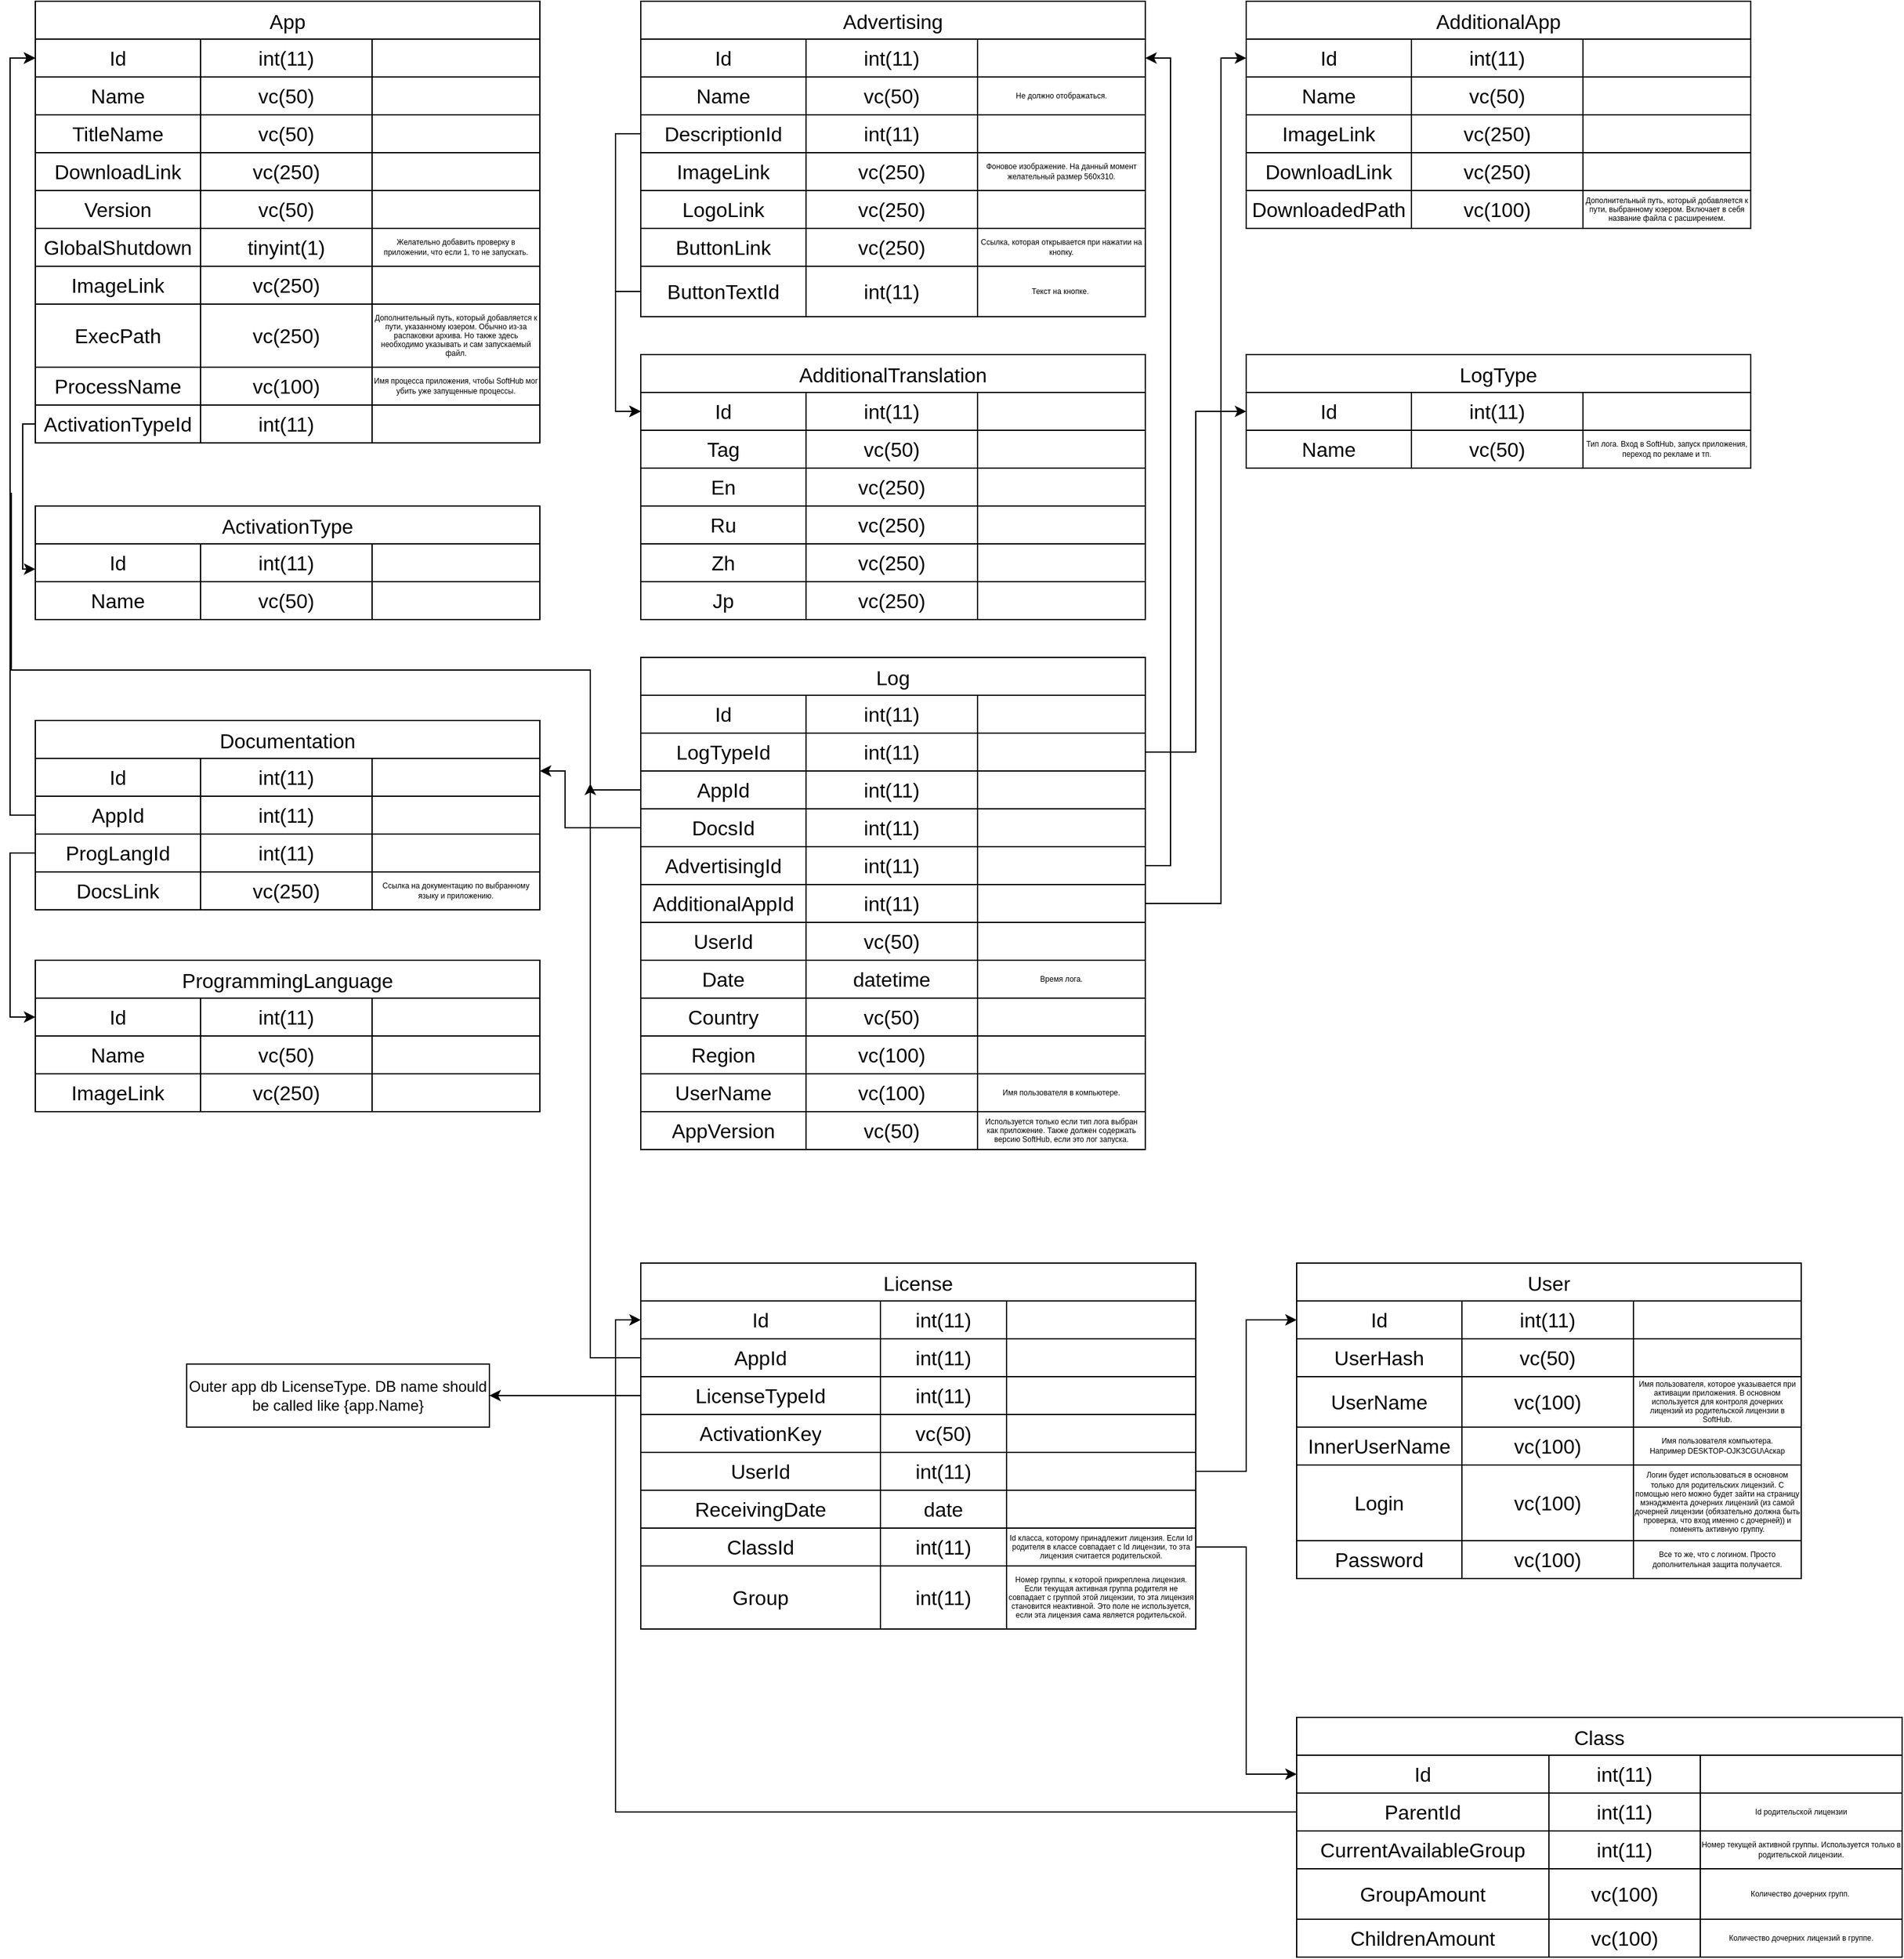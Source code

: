 <mxfile version="22.1.11" type="github">
  <diagram name="Страница — 1" id="0MV36oEUkLjYBx1AANBR">
    <mxGraphModel dx="1247" dy="649" grid="1" gridSize="10" guides="1" tooltips="1" connect="1" arrows="1" fold="1" page="1" pageScale="1" pageWidth="4000" pageHeight="4000" math="0" shadow="0">
      <root>
        <mxCell id="0" />
        <mxCell id="1" parent="0" />
        <mxCell id="mC7Bvy9f36BZvepkwvA2-1" value="App" style="shape=table;startSize=30;container=1;collapsible=0;childLayout=tableLayout;strokeColor=default;fontSize=16;verticalAlign=middle;" parent="1" vertex="1">
          <mxGeometry x="40" y="40" width="400" height="350" as="geometry" />
        </mxCell>
        <mxCell id="mC7Bvy9f36BZvepkwvA2-2" value="" style="shape=tableRow;horizontal=0;startSize=0;swimlaneHead=0;swimlaneBody=0;strokeColor=inherit;top=0;left=0;bottom=0;right=0;collapsible=0;dropTarget=0;fillColor=none;points=[[0,0.5],[1,0.5]];portConstraint=eastwest;fontSize=16;" parent="mC7Bvy9f36BZvepkwvA2-1" vertex="1">
          <mxGeometry y="30" width="400" height="30" as="geometry" />
        </mxCell>
        <mxCell id="mC7Bvy9f36BZvepkwvA2-3" value="Id" style="shape=partialRectangle;html=1;whiteSpace=wrap;connectable=0;strokeColor=inherit;overflow=hidden;fillColor=none;top=0;left=0;bottom=0;right=0;pointerEvents=1;fontSize=16;" parent="mC7Bvy9f36BZvepkwvA2-2" vertex="1">
          <mxGeometry width="131" height="30" as="geometry">
            <mxRectangle width="131" height="30" as="alternateBounds" />
          </mxGeometry>
        </mxCell>
        <mxCell id="mC7Bvy9f36BZvepkwvA2-4" value="int(11)" style="shape=partialRectangle;html=1;whiteSpace=wrap;connectable=0;strokeColor=inherit;overflow=hidden;fillColor=none;top=0;left=0;bottom=0;right=0;pointerEvents=1;fontSize=16;" parent="mC7Bvy9f36BZvepkwvA2-2" vertex="1">
          <mxGeometry x="131" width="136" height="30" as="geometry">
            <mxRectangle width="136" height="30" as="alternateBounds" />
          </mxGeometry>
        </mxCell>
        <mxCell id="mC7Bvy9f36BZvepkwvA2-20" style="shape=partialRectangle;html=1;whiteSpace=wrap;connectable=0;strokeColor=inherit;overflow=hidden;fillColor=none;top=0;left=0;bottom=0;right=0;pointerEvents=1;fontSize=16;" parent="mC7Bvy9f36BZvepkwvA2-2" vertex="1">
          <mxGeometry x="267" width="133" height="30" as="geometry">
            <mxRectangle width="133" height="30" as="alternateBounds" />
          </mxGeometry>
        </mxCell>
        <mxCell id="mC7Bvy9f36BZvepkwvA2-6" value="" style="shape=tableRow;horizontal=0;startSize=0;swimlaneHead=0;swimlaneBody=0;strokeColor=inherit;top=0;left=0;bottom=0;right=0;collapsible=0;dropTarget=0;fillColor=none;points=[[0,0.5],[1,0.5]];portConstraint=eastwest;fontSize=16;" parent="mC7Bvy9f36BZvepkwvA2-1" vertex="1">
          <mxGeometry y="60" width="400" height="30" as="geometry" />
        </mxCell>
        <mxCell id="mC7Bvy9f36BZvepkwvA2-7" value="Name" style="shape=partialRectangle;html=1;whiteSpace=wrap;connectable=0;strokeColor=inherit;overflow=hidden;fillColor=none;top=0;left=0;bottom=0;right=0;pointerEvents=1;fontSize=16;" parent="mC7Bvy9f36BZvepkwvA2-6" vertex="1">
          <mxGeometry width="131" height="30" as="geometry">
            <mxRectangle width="131" height="30" as="alternateBounds" />
          </mxGeometry>
        </mxCell>
        <mxCell id="mC7Bvy9f36BZvepkwvA2-8" value="vc(50)" style="shape=partialRectangle;html=1;whiteSpace=wrap;connectable=0;strokeColor=inherit;overflow=hidden;fillColor=none;top=0;left=0;bottom=0;right=0;pointerEvents=1;fontSize=16;" parent="mC7Bvy9f36BZvepkwvA2-6" vertex="1">
          <mxGeometry x="131" width="136" height="30" as="geometry">
            <mxRectangle width="136" height="30" as="alternateBounds" />
          </mxGeometry>
        </mxCell>
        <mxCell id="mC7Bvy9f36BZvepkwvA2-21" style="shape=partialRectangle;html=1;whiteSpace=wrap;connectable=0;strokeColor=inherit;overflow=hidden;fillColor=none;top=0;left=0;bottom=0;right=0;pointerEvents=1;fontSize=16;" parent="mC7Bvy9f36BZvepkwvA2-6" vertex="1">
          <mxGeometry x="267" width="133" height="30" as="geometry">
            <mxRectangle width="133" height="30" as="alternateBounds" />
          </mxGeometry>
        </mxCell>
        <mxCell id="mC7Bvy9f36BZvepkwvA2-10" value="" style="shape=tableRow;horizontal=0;startSize=0;swimlaneHead=0;swimlaneBody=0;strokeColor=inherit;top=0;left=0;bottom=0;right=0;collapsible=0;dropTarget=0;fillColor=none;points=[[0,0.5],[1,0.5]];portConstraint=eastwest;fontSize=16;" parent="mC7Bvy9f36BZvepkwvA2-1" vertex="1">
          <mxGeometry y="90" width="400" height="30" as="geometry" />
        </mxCell>
        <mxCell id="mC7Bvy9f36BZvepkwvA2-11" value="TitleName" style="shape=partialRectangle;html=1;whiteSpace=wrap;connectable=0;strokeColor=inherit;overflow=hidden;fillColor=none;top=0;left=0;bottom=0;right=0;pointerEvents=1;fontSize=16;" parent="mC7Bvy9f36BZvepkwvA2-10" vertex="1">
          <mxGeometry width="131" height="30" as="geometry">
            <mxRectangle width="131" height="30" as="alternateBounds" />
          </mxGeometry>
        </mxCell>
        <mxCell id="mC7Bvy9f36BZvepkwvA2-12" value="vc(50)" style="shape=partialRectangle;html=1;whiteSpace=wrap;connectable=0;strokeColor=inherit;overflow=hidden;fillColor=none;top=0;left=0;bottom=0;right=0;pointerEvents=1;fontSize=16;" parent="mC7Bvy9f36BZvepkwvA2-10" vertex="1">
          <mxGeometry x="131" width="136" height="30" as="geometry">
            <mxRectangle width="136" height="30" as="alternateBounds" />
          </mxGeometry>
        </mxCell>
        <mxCell id="mC7Bvy9f36BZvepkwvA2-22" style="shape=partialRectangle;html=1;whiteSpace=wrap;connectable=0;strokeColor=inherit;overflow=hidden;fillColor=none;top=0;left=0;bottom=0;right=0;pointerEvents=1;fontSize=16;" parent="mC7Bvy9f36BZvepkwvA2-10" vertex="1">
          <mxGeometry x="267" width="133" height="30" as="geometry">
            <mxRectangle width="133" height="30" as="alternateBounds" />
          </mxGeometry>
        </mxCell>
        <mxCell id="mC7Bvy9f36BZvepkwvA2-17" style="shape=tableRow;horizontal=0;startSize=0;swimlaneHead=0;swimlaneBody=0;strokeColor=inherit;top=0;left=0;bottom=0;right=0;collapsible=0;dropTarget=0;fillColor=none;points=[[0,0.5],[1,0.5]];portConstraint=eastwest;fontSize=16;" parent="mC7Bvy9f36BZvepkwvA2-1" vertex="1">
          <mxGeometry y="120" width="400" height="30" as="geometry" />
        </mxCell>
        <mxCell id="mC7Bvy9f36BZvepkwvA2-18" value="DownloadLink" style="shape=partialRectangle;html=1;whiteSpace=wrap;connectable=0;strokeColor=inherit;overflow=hidden;fillColor=none;top=0;left=0;bottom=0;right=0;pointerEvents=1;fontSize=16;" parent="mC7Bvy9f36BZvepkwvA2-17" vertex="1">
          <mxGeometry width="131" height="30" as="geometry">
            <mxRectangle width="131" height="30" as="alternateBounds" />
          </mxGeometry>
        </mxCell>
        <mxCell id="mC7Bvy9f36BZvepkwvA2-19" value="vc(250)" style="shape=partialRectangle;html=1;whiteSpace=wrap;connectable=0;strokeColor=inherit;overflow=hidden;fillColor=none;top=0;left=0;bottom=0;right=0;pointerEvents=1;fontSize=16;" parent="mC7Bvy9f36BZvepkwvA2-17" vertex="1">
          <mxGeometry x="131" width="136" height="30" as="geometry">
            <mxRectangle width="136" height="30" as="alternateBounds" />
          </mxGeometry>
        </mxCell>
        <mxCell id="mC7Bvy9f36BZvepkwvA2-23" style="shape=partialRectangle;html=1;whiteSpace=wrap;connectable=0;strokeColor=inherit;overflow=hidden;fillColor=none;top=0;left=0;bottom=0;right=0;pointerEvents=1;fontSize=16;" parent="mC7Bvy9f36BZvepkwvA2-17" vertex="1">
          <mxGeometry x="267" width="133" height="30" as="geometry">
            <mxRectangle width="133" height="30" as="alternateBounds" />
          </mxGeometry>
        </mxCell>
        <mxCell id="mC7Bvy9f36BZvepkwvA2-14" style="shape=tableRow;horizontal=0;startSize=0;swimlaneHead=0;swimlaneBody=0;strokeColor=inherit;top=0;left=0;bottom=0;right=0;collapsible=0;dropTarget=0;fillColor=none;points=[[0,0.5],[1,0.5]];portConstraint=eastwest;fontSize=16;" parent="mC7Bvy9f36BZvepkwvA2-1" vertex="1">
          <mxGeometry y="150" width="400" height="30" as="geometry" />
        </mxCell>
        <mxCell id="mC7Bvy9f36BZvepkwvA2-15" value="Version" style="shape=partialRectangle;html=1;whiteSpace=wrap;connectable=0;strokeColor=inherit;overflow=hidden;fillColor=none;top=0;left=0;bottom=0;right=0;pointerEvents=1;fontSize=16;" parent="mC7Bvy9f36BZvepkwvA2-14" vertex="1">
          <mxGeometry width="131" height="30" as="geometry">
            <mxRectangle width="131" height="30" as="alternateBounds" />
          </mxGeometry>
        </mxCell>
        <mxCell id="mC7Bvy9f36BZvepkwvA2-16" value="vc(50)" style="shape=partialRectangle;html=1;whiteSpace=wrap;connectable=0;strokeColor=inherit;overflow=hidden;fillColor=none;top=0;left=0;bottom=0;right=0;pointerEvents=1;fontSize=16;" parent="mC7Bvy9f36BZvepkwvA2-14" vertex="1">
          <mxGeometry x="131" width="136" height="30" as="geometry">
            <mxRectangle width="136" height="30" as="alternateBounds" />
          </mxGeometry>
        </mxCell>
        <mxCell id="mC7Bvy9f36BZvepkwvA2-24" style="shape=partialRectangle;html=1;whiteSpace=wrap;connectable=0;strokeColor=inherit;overflow=hidden;fillColor=none;top=0;left=0;bottom=0;right=0;pointerEvents=1;fontSize=16;" parent="mC7Bvy9f36BZvepkwvA2-14" vertex="1">
          <mxGeometry x="267" width="133" height="30" as="geometry">
            <mxRectangle width="133" height="30" as="alternateBounds" />
          </mxGeometry>
        </mxCell>
        <mxCell id="mC7Bvy9f36BZvepkwvA2-25" style="shape=tableRow;horizontal=0;startSize=0;swimlaneHead=0;swimlaneBody=0;strokeColor=inherit;top=0;left=0;bottom=0;right=0;collapsible=0;dropTarget=0;fillColor=none;points=[[0,0.5],[1,0.5]];portConstraint=eastwest;fontSize=16;" parent="mC7Bvy9f36BZvepkwvA2-1" vertex="1">
          <mxGeometry y="180" width="400" height="30" as="geometry" />
        </mxCell>
        <mxCell id="mC7Bvy9f36BZvepkwvA2-26" value="GlobalShutdown" style="shape=partialRectangle;html=1;whiteSpace=wrap;connectable=0;strokeColor=inherit;overflow=hidden;fillColor=none;top=0;left=0;bottom=0;right=0;pointerEvents=1;fontSize=16;" parent="mC7Bvy9f36BZvepkwvA2-25" vertex="1">
          <mxGeometry width="131" height="30" as="geometry">
            <mxRectangle width="131" height="30" as="alternateBounds" />
          </mxGeometry>
        </mxCell>
        <mxCell id="mC7Bvy9f36BZvepkwvA2-27" value="tinyint(1)" style="shape=partialRectangle;html=1;whiteSpace=wrap;connectable=0;strokeColor=inherit;overflow=hidden;fillColor=none;top=0;left=0;bottom=0;right=0;pointerEvents=1;fontSize=16;" parent="mC7Bvy9f36BZvepkwvA2-25" vertex="1">
          <mxGeometry x="131" width="136" height="30" as="geometry">
            <mxRectangle width="136" height="30" as="alternateBounds" />
          </mxGeometry>
        </mxCell>
        <mxCell id="mC7Bvy9f36BZvepkwvA2-28" value="Желательно добавить проверку в приложении, что если 1, то не запускать." style="shape=partialRectangle;whiteSpace=wrap;connectable=0;strokeColor=inherit;overflow=hidden;fillColor=none;top=0;left=0;bottom=0;right=0;pointerEvents=1;fontSize=6;verticalAlign=middle;html=1;" parent="mC7Bvy9f36BZvepkwvA2-25" vertex="1">
          <mxGeometry x="267" width="133" height="30" as="geometry">
            <mxRectangle width="133" height="30" as="alternateBounds" />
          </mxGeometry>
        </mxCell>
        <mxCell id="mC7Bvy9f36BZvepkwvA2-29" style="shape=tableRow;horizontal=0;startSize=0;swimlaneHead=0;swimlaneBody=0;strokeColor=inherit;top=0;left=0;bottom=0;right=0;collapsible=0;dropTarget=0;fillColor=none;points=[[0,0.5],[1,0.5]];portConstraint=eastwest;fontSize=16;" parent="mC7Bvy9f36BZvepkwvA2-1" vertex="1">
          <mxGeometry y="210" width="400" height="30" as="geometry" />
        </mxCell>
        <mxCell id="mC7Bvy9f36BZvepkwvA2-30" value="ImageLink" style="shape=partialRectangle;html=1;whiteSpace=wrap;connectable=0;strokeColor=inherit;overflow=hidden;fillColor=none;top=0;left=0;bottom=0;right=0;pointerEvents=1;fontSize=16;" parent="mC7Bvy9f36BZvepkwvA2-29" vertex="1">
          <mxGeometry width="131" height="30" as="geometry">
            <mxRectangle width="131" height="30" as="alternateBounds" />
          </mxGeometry>
        </mxCell>
        <mxCell id="mC7Bvy9f36BZvepkwvA2-31" value="vc(250)" style="shape=partialRectangle;html=1;whiteSpace=wrap;connectable=0;strokeColor=inherit;overflow=hidden;fillColor=none;top=0;left=0;bottom=0;right=0;pointerEvents=1;fontSize=16;" parent="mC7Bvy9f36BZvepkwvA2-29" vertex="1">
          <mxGeometry x="131" width="136" height="30" as="geometry">
            <mxRectangle width="136" height="30" as="alternateBounds" />
          </mxGeometry>
        </mxCell>
        <mxCell id="mC7Bvy9f36BZvepkwvA2-32" style="shape=partialRectangle;html=1;whiteSpace=wrap;connectable=0;strokeColor=inherit;overflow=hidden;fillColor=none;top=0;left=0;bottom=0;right=0;pointerEvents=1;fontSize=16;" parent="mC7Bvy9f36BZvepkwvA2-29" vertex="1">
          <mxGeometry x="267" width="133" height="30" as="geometry">
            <mxRectangle width="133" height="30" as="alternateBounds" />
          </mxGeometry>
        </mxCell>
        <mxCell id="mC7Bvy9f36BZvepkwvA2-37" style="shape=tableRow;horizontal=0;startSize=0;swimlaneHead=0;swimlaneBody=0;strokeColor=inherit;top=0;left=0;bottom=0;right=0;collapsible=0;dropTarget=0;fillColor=none;points=[[0,0.5],[1,0.5]];portConstraint=eastwest;fontSize=16;" parent="mC7Bvy9f36BZvepkwvA2-1" vertex="1">
          <mxGeometry y="240" width="400" height="50" as="geometry" />
        </mxCell>
        <mxCell id="mC7Bvy9f36BZvepkwvA2-38" value="ExecPath" style="shape=partialRectangle;html=1;whiteSpace=wrap;connectable=0;strokeColor=inherit;overflow=hidden;fillColor=none;top=0;left=0;bottom=0;right=0;pointerEvents=1;fontSize=16;" parent="mC7Bvy9f36BZvepkwvA2-37" vertex="1">
          <mxGeometry width="131" height="50" as="geometry">
            <mxRectangle width="131" height="50" as="alternateBounds" />
          </mxGeometry>
        </mxCell>
        <mxCell id="mC7Bvy9f36BZvepkwvA2-39" value="vc(250)" style="shape=partialRectangle;html=1;whiteSpace=wrap;connectable=0;strokeColor=inherit;overflow=hidden;fillColor=none;top=0;left=0;bottom=0;right=0;pointerEvents=1;fontSize=16;" parent="mC7Bvy9f36BZvepkwvA2-37" vertex="1">
          <mxGeometry x="131" width="136" height="50" as="geometry">
            <mxRectangle width="136" height="50" as="alternateBounds" />
          </mxGeometry>
        </mxCell>
        <mxCell id="mC7Bvy9f36BZvepkwvA2-40" value="Дополнительный путь, который добавляется к пути, указанному юзером. Обычно из-за распаковки архива. Но также здесь необходимо указывать и сам запускаемый файл." style="shape=partialRectangle;whiteSpace=wrap;connectable=0;strokeColor=inherit;overflow=hidden;fillColor=none;top=0;left=0;bottom=0;right=0;pointerEvents=1;fontSize=6;align=center;verticalAlign=middle;labelPosition=center;verticalLabelPosition=middle;html=1;" parent="mC7Bvy9f36BZvepkwvA2-37" vertex="1">
          <mxGeometry x="267" width="133" height="50" as="geometry">
            <mxRectangle width="133" height="50" as="alternateBounds" />
          </mxGeometry>
        </mxCell>
        <mxCell id="mC7Bvy9f36BZvepkwvA2-41" style="shape=tableRow;horizontal=0;startSize=0;swimlaneHead=0;swimlaneBody=0;strokeColor=inherit;top=0;left=0;bottom=0;right=0;collapsible=0;dropTarget=0;fillColor=none;points=[[0,0.5],[1,0.5]];portConstraint=eastwest;fontSize=16;" parent="mC7Bvy9f36BZvepkwvA2-1" vertex="1">
          <mxGeometry y="290" width="400" height="30" as="geometry" />
        </mxCell>
        <mxCell id="mC7Bvy9f36BZvepkwvA2-42" value="ProcessName" style="shape=partialRectangle;html=1;whiteSpace=wrap;connectable=0;strokeColor=inherit;overflow=hidden;fillColor=none;top=0;left=0;bottom=0;right=0;pointerEvents=1;fontSize=16;" parent="mC7Bvy9f36BZvepkwvA2-41" vertex="1">
          <mxGeometry width="131" height="30" as="geometry">
            <mxRectangle width="131" height="30" as="alternateBounds" />
          </mxGeometry>
        </mxCell>
        <mxCell id="mC7Bvy9f36BZvepkwvA2-43" value="vc(100)" style="shape=partialRectangle;html=1;whiteSpace=wrap;connectable=0;strokeColor=inherit;overflow=hidden;fillColor=none;top=0;left=0;bottom=0;right=0;pointerEvents=1;fontSize=16;" parent="mC7Bvy9f36BZvepkwvA2-41" vertex="1">
          <mxGeometry x="131" width="136" height="30" as="geometry">
            <mxRectangle width="136" height="30" as="alternateBounds" />
          </mxGeometry>
        </mxCell>
        <mxCell id="mC7Bvy9f36BZvepkwvA2-44" value="Имя процесса приложения, чтобы SoftHub мог убить уже запущенные процессы." style="shape=partialRectangle;whiteSpace=wrap;connectable=0;strokeColor=inherit;overflow=hidden;fillColor=none;top=0;left=0;bottom=0;right=0;pointerEvents=1;fontSize=6;align=center;verticalAlign=middle;labelPosition=center;verticalLabelPosition=middle;html=1;" parent="mC7Bvy9f36BZvepkwvA2-41" vertex="1">
          <mxGeometry x="267" width="133" height="30" as="geometry">
            <mxRectangle width="133" height="30" as="alternateBounds" />
          </mxGeometry>
        </mxCell>
        <mxCell id="mC7Bvy9f36BZvepkwvA2-45" style="shape=tableRow;horizontal=0;startSize=0;swimlaneHead=0;swimlaneBody=0;strokeColor=inherit;top=0;left=0;bottom=0;right=0;collapsible=0;dropTarget=0;fillColor=none;points=[[0,0.5],[1,0.5]];portConstraint=eastwest;fontSize=16;" parent="mC7Bvy9f36BZvepkwvA2-1" vertex="1">
          <mxGeometry y="320" width="400" height="30" as="geometry" />
        </mxCell>
        <mxCell id="mC7Bvy9f36BZvepkwvA2-46" value="ActivationTypeId" style="shape=partialRectangle;html=1;whiteSpace=wrap;connectable=0;strokeColor=inherit;overflow=hidden;fillColor=none;top=0;left=0;bottom=0;right=0;pointerEvents=1;fontSize=16;" parent="mC7Bvy9f36BZvepkwvA2-45" vertex="1">
          <mxGeometry width="131" height="30" as="geometry">
            <mxRectangle width="131" height="30" as="alternateBounds" />
          </mxGeometry>
        </mxCell>
        <mxCell id="mC7Bvy9f36BZvepkwvA2-47" value="int(11)" style="shape=partialRectangle;html=1;whiteSpace=wrap;connectable=0;strokeColor=inherit;overflow=hidden;fillColor=none;top=0;left=0;bottom=0;right=0;pointerEvents=1;fontSize=16;" parent="mC7Bvy9f36BZvepkwvA2-45" vertex="1">
          <mxGeometry x="131" width="136" height="30" as="geometry">
            <mxRectangle width="136" height="30" as="alternateBounds" />
          </mxGeometry>
        </mxCell>
        <mxCell id="mC7Bvy9f36BZvepkwvA2-48" style="shape=partialRectangle;whiteSpace=wrap;connectable=0;strokeColor=inherit;overflow=hidden;fillColor=none;top=0;left=0;bottom=0;right=0;pointerEvents=1;fontSize=6;align=center;verticalAlign=middle;labelPosition=center;verticalLabelPosition=middle;html=1;" parent="mC7Bvy9f36BZvepkwvA2-45" vertex="1">
          <mxGeometry x="267" width="133" height="30" as="geometry">
            <mxRectangle width="133" height="30" as="alternateBounds" />
          </mxGeometry>
        </mxCell>
        <mxCell id="mC7Bvy9f36BZvepkwvA2-51" value="Advertising" style="shape=table;startSize=30;container=1;collapsible=0;childLayout=tableLayout;strokeColor=default;fontSize=16;verticalAlign=middle;" parent="1" vertex="1">
          <mxGeometry x="520" y="40" width="400" height="250" as="geometry" />
        </mxCell>
        <mxCell id="mC7Bvy9f36BZvepkwvA2-52" value="" style="shape=tableRow;horizontal=0;startSize=0;swimlaneHead=0;swimlaneBody=0;strokeColor=inherit;top=0;left=0;bottom=0;right=0;collapsible=0;dropTarget=0;fillColor=none;points=[[0,0.5],[1,0.5]];portConstraint=eastwest;fontSize=16;" parent="mC7Bvy9f36BZvepkwvA2-51" vertex="1">
          <mxGeometry y="30" width="400" height="30" as="geometry" />
        </mxCell>
        <mxCell id="mC7Bvy9f36BZvepkwvA2-53" value="Id" style="shape=partialRectangle;html=1;whiteSpace=wrap;connectable=0;strokeColor=inherit;overflow=hidden;fillColor=none;top=0;left=0;bottom=0;right=0;pointerEvents=1;fontSize=16;" parent="mC7Bvy9f36BZvepkwvA2-52" vertex="1">
          <mxGeometry width="131" height="30" as="geometry">
            <mxRectangle width="131" height="30" as="alternateBounds" />
          </mxGeometry>
        </mxCell>
        <mxCell id="mC7Bvy9f36BZvepkwvA2-54" value="int(11)" style="shape=partialRectangle;html=1;whiteSpace=wrap;connectable=0;strokeColor=inherit;overflow=hidden;fillColor=none;top=0;left=0;bottom=0;right=0;pointerEvents=1;fontSize=16;" parent="mC7Bvy9f36BZvepkwvA2-52" vertex="1">
          <mxGeometry x="131" width="136" height="30" as="geometry">
            <mxRectangle width="136" height="30" as="alternateBounds" />
          </mxGeometry>
        </mxCell>
        <mxCell id="mC7Bvy9f36BZvepkwvA2-55" style="shape=partialRectangle;html=1;whiteSpace=wrap;connectable=0;strokeColor=inherit;overflow=hidden;fillColor=none;top=0;left=0;bottom=0;right=0;pointerEvents=1;fontSize=16;" parent="mC7Bvy9f36BZvepkwvA2-52" vertex="1">
          <mxGeometry x="267" width="133" height="30" as="geometry">
            <mxRectangle width="133" height="30" as="alternateBounds" />
          </mxGeometry>
        </mxCell>
        <mxCell id="mC7Bvy9f36BZvepkwvA2-56" value="" style="shape=tableRow;horizontal=0;startSize=0;swimlaneHead=0;swimlaneBody=0;strokeColor=inherit;top=0;left=0;bottom=0;right=0;collapsible=0;dropTarget=0;fillColor=none;points=[[0,0.5],[1,0.5]];portConstraint=eastwest;fontSize=16;" parent="mC7Bvy9f36BZvepkwvA2-51" vertex="1">
          <mxGeometry y="60" width="400" height="30" as="geometry" />
        </mxCell>
        <mxCell id="mC7Bvy9f36BZvepkwvA2-57" value="Name" style="shape=partialRectangle;html=1;whiteSpace=wrap;connectable=0;strokeColor=inherit;overflow=hidden;fillColor=none;top=0;left=0;bottom=0;right=0;pointerEvents=1;fontSize=16;" parent="mC7Bvy9f36BZvepkwvA2-56" vertex="1">
          <mxGeometry width="131" height="30" as="geometry">
            <mxRectangle width="131" height="30" as="alternateBounds" />
          </mxGeometry>
        </mxCell>
        <mxCell id="mC7Bvy9f36BZvepkwvA2-58" value="vc(50)" style="shape=partialRectangle;html=1;whiteSpace=wrap;connectable=0;strokeColor=inherit;overflow=hidden;fillColor=none;top=0;left=0;bottom=0;right=0;pointerEvents=1;fontSize=16;" parent="mC7Bvy9f36BZvepkwvA2-56" vertex="1">
          <mxGeometry x="131" width="136" height="30" as="geometry">
            <mxRectangle width="136" height="30" as="alternateBounds" />
          </mxGeometry>
        </mxCell>
        <mxCell id="mC7Bvy9f36BZvepkwvA2-59" value="Не должно отображаться." style="shape=partialRectangle;html=1;whiteSpace=wrap;connectable=0;strokeColor=inherit;overflow=hidden;fillColor=none;top=0;left=0;bottom=0;right=0;pointerEvents=1;fontSize=6;" parent="mC7Bvy9f36BZvepkwvA2-56" vertex="1">
          <mxGeometry x="267" width="133" height="30" as="geometry">
            <mxRectangle width="133" height="30" as="alternateBounds" />
          </mxGeometry>
        </mxCell>
        <mxCell id="mC7Bvy9f36BZvepkwvA2-60" value="" style="shape=tableRow;horizontal=0;startSize=0;swimlaneHead=0;swimlaneBody=0;strokeColor=inherit;top=0;left=0;bottom=0;right=0;collapsible=0;dropTarget=0;fillColor=none;points=[[0,0.5],[1,0.5]];portConstraint=eastwest;fontSize=16;" parent="mC7Bvy9f36BZvepkwvA2-51" vertex="1">
          <mxGeometry y="90" width="400" height="30" as="geometry" />
        </mxCell>
        <mxCell id="mC7Bvy9f36BZvepkwvA2-61" value="DescriptionId" style="shape=partialRectangle;html=1;whiteSpace=wrap;connectable=0;strokeColor=inherit;overflow=hidden;fillColor=none;top=0;left=0;bottom=0;right=0;pointerEvents=1;fontSize=16;" parent="mC7Bvy9f36BZvepkwvA2-60" vertex="1">
          <mxGeometry width="131" height="30" as="geometry">
            <mxRectangle width="131" height="30" as="alternateBounds" />
          </mxGeometry>
        </mxCell>
        <mxCell id="mC7Bvy9f36BZvepkwvA2-62" value="int(11)" style="shape=partialRectangle;html=1;whiteSpace=wrap;connectable=0;strokeColor=inherit;overflow=hidden;fillColor=none;top=0;left=0;bottom=0;right=0;pointerEvents=1;fontSize=16;" parent="mC7Bvy9f36BZvepkwvA2-60" vertex="1">
          <mxGeometry x="131" width="136" height="30" as="geometry">
            <mxRectangle width="136" height="30" as="alternateBounds" />
          </mxGeometry>
        </mxCell>
        <mxCell id="mC7Bvy9f36BZvepkwvA2-63" style="shape=partialRectangle;html=1;whiteSpace=wrap;connectable=0;strokeColor=inherit;overflow=hidden;fillColor=none;top=0;left=0;bottom=0;right=0;pointerEvents=1;fontSize=16;" parent="mC7Bvy9f36BZvepkwvA2-60" vertex="1">
          <mxGeometry x="267" width="133" height="30" as="geometry">
            <mxRectangle width="133" height="30" as="alternateBounds" />
          </mxGeometry>
        </mxCell>
        <mxCell id="mC7Bvy9f36BZvepkwvA2-64" style="shape=tableRow;horizontal=0;startSize=0;swimlaneHead=0;swimlaneBody=0;strokeColor=inherit;top=0;left=0;bottom=0;right=0;collapsible=0;dropTarget=0;fillColor=none;points=[[0,0.5],[1,0.5]];portConstraint=eastwest;fontSize=16;" parent="mC7Bvy9f36BZvepkwvA2-51" vertex="1">
          <mxGeometry y="120" width="400" height="30" as="geometry" />
        </mxCell>
        <mxCell id="mC7Bvy9f36BZvepkwvA2-65" value="ImageLink" style="shape=partialRectangle;html=1;whiteSpace=wrap;connectable=0;strokeColor=inherit;overflow=hidden;fillColor=none;top=0;left=0;bottom=0;right=0;pointerEvents=1;fontSize=16;" parent="mC7Bvy9f36BZvepkwvA2-64" vertex="1">
          <mxGeometry width="131" height="30" as="geometry">
            <mxRectangle width="131" height="30" as="alternateBounds" />
          </mxGeometry>
        </mxCell>
        <mxCell id="mC7Bvy9f36BZvepkwvA2-66" value="vc(250)" style="shape=partialRectangle;html=1;whiteSpace=wrap;connectable=0;strokeColor=inherit;overflow=hidden;fillColor=none;top=0;left=0;bottom=0;right=0;pointerEvents=1;fontSize=16;" parent="mC7Bvy9f36BZvepkwvA2-64" vertex="1">
          <mxGeometry x="131" width="136" height="30" as="geometry">
            <mxRectangle width="136" height="30" as="alternateBounds" />
          </mxGeometry>
        </mxCell>
        <mxCell id="mC7Bvy9f36BZvepkwvA2-67" value="Фоновое изображение. На данный момент желательный размер 560х310." style="shape=partialRectangle;html=1;whiteSpace=wrap;connectable=0;strokeColor=inherit;overflow=hidden;fillColor=none;top=0;left=0;bottom=0;right=0;pointerEvents=1;fontSize=6;" parent="mC7Bvy9f36BZvepkwvA2-64" vertex="1">
          <mxGeometry x="267" width="133" height="30" as="geometry">
            <mxRectangle width="133" height="30" as="alternateBounds" />
          </mxGeometry>
        </mxCell>
        <mxCell id="mC7Bvy9f36BZvepkwvA2-68" style="shape=tableRow;horizontal=0;startSize=0;swimlaneHead=0;swimlaneBody=0;strokeColor=inherit;top=0;left=0;bottom=0;right=0;collapsible=0;dropTarget=0;fillColor=none;points=[[0,0.5],[1,0.5]];portConstraint=eastwest;fontSize=16;" parent="mC7Bvy9f36BZvepkwvA2-51" vertex="1">
          <mxGeometry y="150" width="400" height="30" as="geometry" />
        </mxCell>
        <mxCell id="mC7Bvy9f36BZvepkwvA2-69" value="LogoLink" style="shape=partialRectangle;html=1;whiteSpace=wrap;connectable=0;strokeColor=inherit;overflow=hidden;fillColor=none;top=0;left=0;bottom=0;right=0;pointerEvents=1;fontSize=16;" parent="mC7Bvy9f36BZvepkwvA2-68" vertex="1">
          <mxGeometry width="131" height="30" as="geometry">
            <mxRectangle width="131" height="30" as="alternateBounds" />
          </mxGeometry>
        </mxCell>
        <mxCell id="mC7Bvy9f36BZvepkwvA2-70" value="vc(250)" style="shape=partialRectangle;html=1;whiteSpace=wrap;connectable=0;strokeColor=inherit;overflow=hidden;fillColor=none;top=0;left=0;bottom=0;right=0;pointerEvents=1;fontSize=16;" parent="mC7Bvy9f36BZvepkwvA2-68" vertex="1">
          <mxGeometry x="131" width="136" height="30" as="geometry">
            <mxRectangle width="136" height="30" as="alternateBounds" />
          </mxGeometry>
        </mxCell>
        <mxCell id="mC7Bvy9f36BZvepkwvA2-71" style="shape=partialRectangle;html=1;whiteSpace=wrap;connectable=0;strokeColor=inherit;overflow=hidden;fillColor=none;top=0;left=0;bottom=0;right=0;pointerEvents=1;fontSize=16;" parent="mC7Bvy9f36BZvepkwvA2-68" vertex="1">
          <mxGeometry x="267" width="133" height="30" as="geometry">
            <mxRectangle width="133" height="30" as="alternateBounds" />
          </mxGeometry>
        </mxCell>
        <mxCell id="mC7Bvy9f36BZvepkwvA2-72" style="shape=tableRow;horizontal=0;startSize=0;swimlaneHead=0;swimlaneBody=0;strokeColor=inherit;top=0;left=0;bottom=0;right=0;collapsible=0;dropTarget=0;fillColor=none;points=[[0,0.5],[1,0.5]];portConstraint=eastwest;fontSize=16;" parent="mC7Bvy9f36BZvepkwvA2-51" vertex="1">
          <mxGeometry y="180" width="400" height="30" as="geometry" />
        </mxCell>
        <mxCell id="mC7Bvy9f36BZvepkwvA2-73" value="ButtonLink" style="shape=partialRectangle;html=1;whiteSpace=wrap;connectable=0;strokeColor=inherit;overflow=hidden;fillColor=none;top=0;left=0;bottom=0;right=0;pointerEvents=1;fontSize=16;" parent="mC7Bvy9f36BZvepkwvA2-72" vertex="1">
          <mxGeometry width="131" height="30" as="geometry">
            <mxRectangle width="131" height="30" as="alternateBounds" />
          </mxGeometry>
        </mxCell>
        <mxCell id="mC7Bvy9f36BZvepkwvA2-74" value="vc(250)" style="shape=partialRectangle;html=1;whiteSpace=wrap;connectable=0;strokeColor=inherit;overflow=hidden;fillColor=none;top=0;left=0;bottom=0;right=0;pointerEvents=1;fontSize=16;" parent="mC7Bvy9f36BZvepkwvA2-72" vertex="1">
          <mxGeometry x="131" width="136" height="30" as="geometry">
            <mxRectangle width="136" height="30" as="alternateBounds" />
          </mxGeometry>
        </mxCell>
        <mxCell id="mC7Bvy9f36BZvepkwvA2-75" value="Ссылка, которая открывается при нажатии на кнопку." style="shape=partialRectangle;whiteSpace=wrap;connectable=0;strokeColor=inherit;overflow=hidden;fillColor=none;top=0;left=0;bottom=0;right=0;pointerEvents=1;fontSize=6;verticalAlign=middle;html=1;" parent="mC7Bvy9f36BZvepkwvA2-72" vertex="1">
          <mxGeometry x="267" width="133" height="30" as="geometry">
            <mxRectangle width="133" height="30" as="alternateBounds" />
          </mxGeometry>
        </mxCell>
        <mxCell id="mC7Bvy9f36BZvepkwvA2-76" style="shape=tableRow;horizontal=0;startSize=0;swimlaneHead=0;swimlaneBody=0;strokeColor=inherit;top=0;left=0;bottom=0;right=0;collapsible=0;dropTarget=0;fillColor=none;points=[[0,0.5],[1,0.5]];portConstraint=eastwest;fontSize=16;" parent="mC7Bvy9f36BZvepkwvA2-51" vertex="1">
          <mxGeometry y="210" width="400" height="40" as="geometry" />
        </mxCell>
        <mxCell id="mC7Bvy9f36BZvepkwvA2-77" value="ButtonTextId" style="shape=partialRectangle;html=1;whiteSpace=wrap;connectable=0;strokeColor=inherit;overflow=hidden;fillColor=none;top=0;left=0;bottom=0;right=0;pointerEvents=1;fontSize=16;" parent="mC7Bvy9f36BZvepkwvA2-76" vertex="1">
          <mxGeometry width="131" height="40" as="geometry">
            <mxRectangle width="131" height="40" as="alternateBounds" />
          </mxGeometry>
        </mxCell>
        <mxCell id="mC7Bvy9f36BZvepkwvA2-78" value="int(11)" style="shape=partialRectangle;html=1;whiteSpace=wrap;connectable=0;strokeColor=inherit;overflow=hidden;fillColor=none;top=0;left=0;bottom=0;right=0;pointerEvents=1;fontSize=16;" parent="mC7Bvy9f36BZvepkwvA2-76" vertex="1">
          <mxGeometry x="131" width="136" height="40" as="geometry">
            <mxRectangle width="136" height="40" as="alternateBounds" />
          </mxGeometry>
        </mxCell>
        <mxCell id="mC7Bvy9f36BZvepkwvA2-79" value="Текст на кнопке.&amp;nbsp;" style="shape=partialRectangle;html=1;whiteSpace=wrap;connectable=0;strokeColor=inherit;overflow=hidden;fillColor=none;top=0;left=0;bottom=0;right=0;pointerEvents=1;fontSize=6;" parent="mC7Bvy9f36BZvepkwvA2-76" vertex="1">
          <mxGeometry x="267" width="133" height="40" as="geometry">
            <mxRectangle width="133" height="40" as="alternateBounds" />
          </mxGeometry>
        </mxCell>
        <mxCell id="mC7Bvy9f36BZvepkwvA2-92" value="AdditionalApp" style="shape=table;startSize=30;container=1;collapsible=0;childLayout=tableLayout;strokeColor=default;fontSize=16;verticalAlign=middle;" parent="1" vertex="1">
          <mxGeometry x="1000" y="40" width="400" height="180" as="geometry" />
        </mxCell>
        <mxCell id="mC7Bvy9f36BZvepkwvA2-93" value="" style="shape=tableRow;horizontal=0;startSize=0;swimlaneHead=0;swimlaneBody=0;strokeColor=inherit;top=0;left=0;bottom=0;right=0;collapsible=0;dropTarget=0;fillColor=none;points=[[0,0.5],[1,0.5]];portConstraint=eastwest;fontSize=16;" parent="mC7Bvy9f36BZvepkwvA2-92" vertex="1">
          <mxGeometry y="30" width="400" height="30" as="geometry" />
        </mxCell>
        <mxCell id="mC7Bvy9f36BZvepkwvA2-94" value="Id" style="shape=partialRectangle;html=1;whiteSpace=wrap;connectable=0;strokeColor=inherit;overflow=hidden;fillColor=none;top=0;left=0;bottom=0;right=0;pointerEvents=1;fontSize=16;" parent="mC7Bvy9f36BZvepkwvA2-93" vertex="1">
          <mxGeometry width="131" height="30" as="geometry">
            <mxRectangle width="131" height="30" as="alternateBounds" />
          </mxGeometry>
        </mxCell>
        <mxCell id="mC7Bvy9f36BZvepkwvA2-95" value="int(11)" style="shape=partialRectangle;html=1;whiteSpace=wrap;connectable=0;strokeColor=inherit;overflow=hidden;fillColor=none;top=0;left=0;bottom=0;right=0;pointerEvents=1;fontSize=16;" parent="mC7Bvy9f36BZvepkwvA2-93" vertex="1">
          <mxGeometry x="131" width="136" height="30" as="geometry">
            <mxRectangle width="136" height="30" as="alternateBounds" />
          </mxGeometry>
        </mxCell>
        <mxCell id="mC7Bvy9f36BZvepkwvA2-96" style="shape=partialRectangle;html=1;whiteSpace=wrap;connectable=0;strokeColor=inherit;overflow=hidden;fillColor=none;top=0;left=0;bottom=0;right=0;pointerEvents=1;fontSize=16;" parent="mC7Bvy9f36BZvepkwvA2-93" vertex="1">
          <mxGeometry x="267" width="133" height="30" as="geometry">
            <mxRectangle width="133" height="30" as="alternateBounds" />
          </mxGeometry>
        </mxCell>
        <mxCell id="mC7Bvy9f36BZvepkwvA2-97" value="" style="shape=tableRow;horizontal=0;startSize=0;swimlaneHead=0;swimlaneBody=0;strokeColor=inherit;top=0;left=0;bottom=0;right=0;collapsible=0;dropTarget=0;fillColor=none;points=[[0,0.5],[1,0.5]];portConstraint=eastwest;fontSize=16;" parent="mC7Bvy9f36BZvepkwvA2-92" vertex="1">
          <mxGeometry y="60" width="400" height="30" as="geometry" />
        </mxCell>
        <mxCell id="mC7Bvy9f36BZvepkwvA2-98" value="Name" style="shape=partialRectangle;html=1;whiteSpace=wrap;connectable=0;strokeColor=inherit;overflow=hidden;fillColor=none;top=0;left=0;bottom=0;right=0;pointerEvents=1;fontSize=16;" parent="mC7Bvy9f36BZvepkwvA2-97" vertex="1">
          <mxGeometry width="131" height="30" as="geometry">
            <mxRectangle width="131" height="30" as="alternateBounds" />
          </mxGeometry>
        </mxCell>
        <mxCell id="mC7Bvy9f36BZvepkwvA2-99" value="vc(50)" style="shape=partialRectangle;html=1;whiteSpace=wrap;connectable=0;strokeColor=inherit;overflow=hidden;fillColor=none;top=0;left=0;bottom=0;right=0;pointerEvents=1;fontSize=16;" parent="mC7Bvy9f36BZvepkwvA2-97" vertex="1">
          <mxGeometry x="131" width="136" height="30" as="geometry">
            <mxRectangle width="136" height="30" as="alternateBounds" />
          </mxGeometry>
        </mxCell>
        <mxCell id="mC7Bvy9f36BZvepkwvA2-100" value="" style="shape=partialRectangle;html=1;whiteSpace=wrap;connectable=0;strokeColor=inherit;overflow=hidden;fillColor=none;top=0;left=0;bottom=0;right=0;pointerEvents=1;fontSize=6;" parent="mC7Bvy9f36BZvepkwvA2-97" vertex="1">
          <mxGeometry x="267" width="133" height="30" as="geometry">
            <mxRectangle width="133" height="30" as="alternateBounds" />
          </mxGeometry>
        </mxCell>
        <mxCell id="mC7Bvy9f36BZvepkwvA2-105" style="shape=tableRow;horizontal=0;startSize=0;swimlaneHead=0;swimlaneBody=0;strokeColor=inherit;top=0;left=0;bottom=0;right=0;collapsible=0;dropTarget=0;fillColor=none;points=[[0,0.5],[1,0.5]];portConstraint=eastwest;fontSize=16;" parent="mC7Bvy9f36BZvepkwvA2-92" vertex="1">
          <mxGeometry y="90" width="400" height="30" as="geometry" />
        </mxCell>
        <mxCell id="mC7Bvy9f36BZvepkwvA2-106" value="ImageLink" style="shape=partialRectangle;html=1;whiteSpace=wrap;connectable=0;strokeColor=inherit;overflow=hidden;fillColor=none;top=0;left=0;bottom=0;right=0;pointerEvents=1;fontSize=16;" parent="mC7Bvy9f36BZvepkwvA2-105" vertex="1">
          <mxGeometry width="131" height="30" as="geometry">
            <mxRectangle width="131" height="30" as="alternateBounds" />
          </mxGeometry>
        </mxCell>
        <mxCell id="mC7Bvy9f36BZvepkwvA2-107" value="vc(250)" style="shape=partialRectangle;html=1;whiteSpace=wrap;connectable=0;strokeColor=inherit;overflow=hidden;fillColor=none;top=0;left=0;bottom=0;right=0;pointerEvents=1;fontSize=16;" parent="mC7Bvy9f36BZvepkwvA2-105" vertex="1">
          <mxGeometry x="131" width="136" height="30" as="geometry">
            <mxRectangle width="136" height="30" as="alternateBounds" />
          </mxGeometry>
        </mxCell>
        <mxCell id="mC7Bvy9f36BZvepkwvA2-108" value="" style="shape=partialRectangle;html=1;whiteSpace=wrap;connectable=0;strokeColor=inherit;overflow=hidden;fillColor=none;top=0;left=0;bottom=0;right=0;pointerEvents=1;fontSize=6;" parent="mC7Bvy9f36BZvepkwvA2-105" vertex="1">
          <mxGeometry x="267" width="133" height="30" as="geometry">
            <mxRectangle width="133" height="30" as="alternateBounds" />
          </mxGeometry>
        </mxCell>
        <mxCell id="mC7Bvy9f36BZvepkwvA2-109" style="shape=tableRow;horizontal=0;startSize=0;swimlaneHead=0;swimlaneBody=0;strokeColor=inherit;top=0;left=0;bottom=0;right=0;collapsible=0;dropTarget=0;fillColor=none;points=[[0,0.5],[1,0.5]];portConstraint=eastwest;fontSize=16;" parent="mC7Bvy9f36BZvepkwvA2-92" vertex="1">
          <mxGeometry y="120" width="400" height="30" as="geometry" />
        </mxCell>
        <mxCell id="mC7Bvy9f36BZvepkwvA2-110" value="DownloadLink" style="shape=partialRectangle;html=1;whiteSpace=wrap;connectable=0;strokeColor=inherit;overflow=hidden;fillColor=none;top=0;left=0;bottom=0;right=0;pointerEvents=1;fontSize=16;" parent="mC7Bvy9f36BZvepkwvA2-109" vertex="1">
          <mxGeometry width="131" height="30" as="geometry">
            <mxRectangle width="131" height="30" as="alternateBounds" />
          </mxGeometry>
        </mxCell>
        <mxCell id="mC7Bvy9f36BZvepkwvA2-111" value="vc(250)" style="shape=partialRectangle;html=1;whiteSpace=wrap;connectable=0;strokeColor=inherit;overflow=hidden;fillColor=none;top=0;left=0;bottom=0;right=0;pointerEvents=1;fontSize=16;" parent="mC7Bvy9f36BZvepkwvA2-109" vertex="1">
          <mxGeometry x="131" width="136" height="30" as="geometry">
            <mxRectangle width="136" height="30" as="alternateBounds" />
          </mxGeometry>
        </mxCell>
        <mxCell id="mC7Bvy9f36BZvepkwvA2-112" style="shape=partialRectangle;html=1;whiteSpace=wrap;connectable=0;strokeColor=inherit;overflow=hidden;fillColor=none;top=0;left=0;bottom=0;right=0;pointerEvents=1;fontSize=16;" parent="mC7Bvy9f36BZvepkwvA2-109" vertex="1">
          <mxGeometry x="267" width="133" height="30" as="geometry">
            <mxRectangle width="133" height="30" as="alternateBounds" />
          </mxGeometry>
        </mxCell>
        <mxCell id="mC7Bvy9f36BZvepkwvA2-113" style="shape=tableRow;horizontal=0;startSize=0;swimlaneHead=0;swimlaneBody=0;strokeColor=inherit;top=0;left=0;bottom=0;right=0;collapsible=0;dropTarget=0;fillColor=none;points=[[0,0.5],[1,0.5]];portConstraint=eastwest;fontSize=16;" parent="mC7Bvy9f36BZvepkwvA2-92" vertex="1">
          <mxGeometry y="150" width="400" height="30" as="geometry" />
        </mxCell>
        <mxCell id="mC7Bvy9f36BZvepkwvA2-114" value="DownloadedPath" style="shape=partialRectangle;html=1;whiteSpace=wrap;connectable=0;strokeColor=inherit;overflow=hidden;fillColor=none;top=0;left=0;bottom=0;right=0;pointerEvents=1;fontSize=16;" parent="mC7Bvy9f36BZvepkwvA2-113" vertex="1">
          <mxGeometry width="131" height="30" as="geometry">
            <mxRectangle width="131" height="30" as="alternateBounds" />
          </mxGeometry>
        </mxCell>
        <mxCell id="mC7Bvy9f36BZvepkwvA2-115" value="vc(100)" style="shape=partialRectangle;html=1;whiteSpace=wrap;connectable=0;strokeColor=inherit;overflow=hidden;fillColor=none;top=0;left=0;bottom=0;right=0;pointerEvents=1;fontSize=16;" parent="mC7Bvy9f36BZvepkwvA2-113" vertex="1">
          <mxGeometry x="131" width="136" height="30" as="geometry">
            <mxRectangle width="136" height="30" as="alternateBounds" />
          </mxGeometry>
        </mxCell>
        <mxCell id="mC7Bvy9f36BZvepkwvA2-116" value="Дополнительный путь, который добавляется к пути, выбранному юзером. Включает в себя название файла с расширением." style="shape=partialRectangle;whiteSpace=wrap;connectable=0;strokeColor=inherit;overflow=hidden;fillColor=none;top=0;left=0;bottom=0;right=0;pointerEvents=1;fontSize=6;verticalAlign=middle;html=1;" parent="mC7Bvy9f36BZvepkwvA2-113" vertex="1">
          <mxGeometry x="267" width="133" height="30" as="geometry">
            <mxRectangle width="133" height="30" as="alternateBounds" />
          </mxGeometry>
        </mxCell>
        <mxCell id="mC7Bvy9f36BZvepkwvA2-121" value="ProgrammingLanguage" style="shape=table;startSize=30;container=1;collapsible=0;childLayout=tableLayout;strokeColor=default;fontSize=16;verticalAlign=middle;" parent="1" vertex="1">
          <mxGeometry x="40" y="800" width="400" height="120" as="geometry" />
        </mxCell>
        <mxCell id="mC7Bvy9f36BZvepkwvA2-122" value="" style="shape=tableRow;horizontal=0;startSize=0;swimlaneHead=0;swimlaneBody=0;strokeColor=inherit;top=0;left=0;bottom=0;right=0;collapsible=0;dropTarget=0;fillColor=none;points=[[0,0.5],[1,0.5]];portConstraint=eastwest;fontSize=16;" parent="mC7Bvy9f36BZvepkwvA2-121" vertex="1">
          <mxGeometry y="30" width="400" height="30" as="geometry" />
        </mxCell>
        <mxCell id="mC7Bvy9f36BZvepkwvA2-123" value="Id" style="shape=partialRectangle;html=1;whiteSpace=wrap;connectable=0;strokeColor=inherit;overflow=hidden;fillColor=none;top=0;left=0;bottom=0;right=0;pointerEvents=1;fontSize=16;" parent="mC7Bvy9f36BZvepkwvA2-122" vertex="1">
          <mxGeometry width="131" height="30" as="geometry">
            <mxRectangle width="131" height="30" as="alternateBounds" />
          </mxGeometry>
        </mxCell>
        <mxCell id="mC7Bvy9f36BZvepkwvA2-124" value="int(11)" style="shape=partialRectangle;html=1;whiteSpace=wrap;connectable=0;strokeColor=inherit;overflow=hidden;fillColor=none;top=0;left=0;bottom=0;right=0;pointerEvents=1;fontSize=16;" parent="mC7Bvy9f36BZvepkwvA2-122" vertex="1">
          <mxGeometry x="131" width="136" height="30" as="geometry">
            <mxRectangle width="136" height="30" as="alternateBounds" />
          </mxGeometry>
        </mxCell>
        <mxCell id="mC7Bvy9f36BZvepkwvA2-125" style="shape=partialRectangle;html=1;whiteSpace=wrap;connectable=0;strokeColor=inherit;overflow=hidden;fillColor=none;top=0;left=0;bottom=0;right=0;pointerEvents=1;fontSize=16;" parent="mC7Bvy9f36BZvepkwvA2-122" vertex="1">
          <mxGeometry x="267" width="133" height="30" as="geometry">
            <mxRectangle width="133" height="30" as="alternateBounds" />
          </mxGeometry>
        </mxCell>
        <mxCell id="mC7Bvy9f36BZvepkwvA2-126" value="" style="shape=tableRow;horizontal=0;startSize=0;swimlaneHead=0;swimlaneBody=0;strokeColor=inherit;top=0;left=0;bottom=0;right=0;collapsible=0;dropTarget=0;fillColor=none;points=[[0,0.5],[1,0.5]];portConstraint=eastwest;fontSize=16;" parent="mC7Bvy9f36BZvepkwvA2-121" vertex="1">
          <mxGeometry y="60" width="400" height="30" as="geometry" />
        </mxCell>
        <mxCell id="mC7Bvy9f36BZvepkwvA2-127" value="Name" style="shape=partialRectangle;html=1;whiteSpace=wrap;connectable=0;strokeColor=inherit;overflow=hidden;fillColor=none;top=0;left=0;bottom=0;right=0;pointerEvents=1;fontSize=16;" parent="mC7Bvy9f36BZvepkwvA2-126" vertex="1">
          <mxGeometry width="131" height="30" as="geometry">
            <mxRectangle width="131" height="30" as="alternateBounds" />
          </mxGeometry>
        </mxCell>
        <mxCell id="mC7Bvy9f36BZvepkwvA2-128" value="vc(50)" style="shape=partialRectangle;html=1;whiteSpace=wrap;connectable=0;strokeColor=inherit;overflow=hidden;fillColor=none;top=0;left=0;bottom=0;right=0;pointerEvents=1;fontSize=16;" parent="mC7Bvy9f36BZvepkwvA2-126" vertex="1">
          <mxGeometry x="131" width="136" height="30" as="geometry">
            <mxRectangle width="136" height="30" as="alternateBounds" />
          </mxGeometry>
        </mxCell>
        <mxCell id="mC7Bvy9f36BZvepkwvA2-129" value="" style="shape=partialRectangle;html=1;whiteSpace=wrap;connectable=0;strokeColor=inherit;overflow=hidden;fillColor=none;top=0;left=0;bottom=0;right=0;pointerEvents=1;fontSize=6;" parent="mC7Bvy9f36BZvepkwvA2-126" vertex="1">
          <mxGeometry x="267" width="133" height="30" as="geometry">
            <mxRectangle width="133" height="30" as="alternateBounds" />
          </mxGeometry>
        </mxCell>
        <mxCell id="mC7Bvy9f36BZvepkwvA2-130" style="shape=tableRow;horizontal=0;startSize=0;swimlaneHead=0;swimlaneBody=0;strokeColor=inherit;top=0;left=0;bottom=0;right=0;collapsible=0;dropTarget=0;fillColor=none;points=[[0,0.5],[1,0.5]];portConstraint=eastwest;fontSize=16;" parent="mC7Bvy9f36BZvepkwvA2-121" vertex="1">
          <mxGeometry y="90" width="400" height="30" as="geometry" />
        </mxCell>
        <mxCell id="mC7Bvy9f36BZvepkwvA2-131" value="ImageLink" style="shape=partialRectangle;html=1;whiteSpace=wrap;connectable=0;strokeColor=inherit;overflow=hidden;fillColor=none;top=0;left=0;bottom=0;right=0;pointerEvents=1;fontSize=16;" parent="mC7Bvy9f36BZvepkwvA2-130" vertex="1">
          <mxGeometry width="131" height="30" as="geometry">
            <mxRectangle width="131" height="30" as="alternateBounds" />
          </mxGeometry>
        </mxCell>
        <mxCell id="mC7Bvy9f36BZvepkwvA2-132" value="vc(250)" style="shape=partialRectangle;html=1;whiteSpace=wrap;connectable=0;strokeColor=inherit;overflow=hidden;fillColor=none;top=0;left=0;bottom=0;right=0;pointerEvents=1;fontSize=16;" parent="mC7Bvy9f36BZvepkwvA2-130" vertex="1">
          <mxGeometry x="131" width="136" height="30" as="geometry">
            <mxRectangle width="136" height="30" as="alternateBounds" />
          </mxGeometry>
        </mxCell>
        <mxCell id="mC7Bvy9f36BZvepkwvA2-133" value="" style="shape=partialRectangle;html=1;whiteSpace=wrap;connectable=0;strokeColor=inherit;overflow=hidden;fillColor=none;top=0;left=0;bottom=0;right=0;pointerEvents=1;fontSize=6;" parent="mC7Bvy9f36BZvepkwvA2-130" vertex="1">
          <mxGeometry x="267" width="133" height="30" as="geometry">
            <mxRectangle width="133" height="30" as="alternateBounds" />
          </mxGeometry>
        </mxCell>
        <mxCell id="mC7Bvy9f36BZvepkwvA2-142" value="Documentation" style="shape=table;startSize=30;container=1;collapsible=0;childLayout=tableLayout;strokeColor=default;fontSize=16;verticalAlign=middle;" parent="1" vertex="1">
          <mxGeometry x="40" y="610" width="400" height="150" as="geometry" />
        </mxCell>
        <mxCell id="mC7Bvy9f36BZvepkwvA2-143" value="" style="shape=tableRow;horizontal=0;startSize=0;swimlaneHead=0;swimlaneBody=0;strokeColor=inherit;top=0;left=0;bottom=0;right=0;collapsible=0;dropTarget=0;fillColor=none;points=[[0,0.5],[1,0.5]];portConstraint=eastwest;fontSize=16;" parent="mC7Bvy9f36BZvepkwvA2-142" vertex="1">
          <mxGeometry y="30" width="400" height="30" as="geometry" />
        </mxCell>
        <mxCell id="mC7Bvy9f36BZvepkwvA2-144" value="Id" style="shape=partialRectangle;html=1;whiteSpace=wrap;connectable=0;strokeColor=inherit;overflow=hidden;fillColor=none;top=0;left=0;bottom=0;right=0;pointerEvents=1;fontSize=16;" parent="mC7Bvy9f36BZvepkwvA2-143" vertex="1">
          <mxGeometry width="131" height="30" as="geometry">
            <mxRectangle width="131" height="30" as="alternateBounds" />
          </mxGeometry>
        </mxCell>
        <mxCell id="mC7Bvy9f36BZvepkwvA2-145" value="int(11)" style="shape=partialRectangle;html=1;whiteSpace=wrap;connectable=0;strokeColor=inherit;overflow=hidden;fillColor=none;top=0;left=0;bottom=0;right=0;pointerEvents=1;fontSize=16;" parent="mC7Bvy9f36BZvepkwvA2-143" vertex="1">
          <mxGeometry x="131" width="136" height="30" as="geometry">
            <mxRectangle width="136" height="30" as="alternateBounds" />
          </mxGeometry>
        </mxCell>
        <mxCell id="mC7Bvy9f36BZvepkwvA2-146" style="shape=partialRectangle;html=1;whiteSpace=wrap;connectable=0;strokeColor=inherit;overflow=hidden;fillColor=none;top=0;left=0;bottom=0;right=0;pointerEvents=1;fontSize=16;" parent="mC7Bvy9f36BZvepkwvA2-143" vertex="1">
          <mxGeometry x="267" width="133" height="30" as="geometry">
            <mxRectangle width="133" height="30" as="alternateBounds" />
          </mxGeometry>
        </mxCell>
        <mxCell id="mC7Bvy9f36BZvepkwvA2-147" value="" style="shape=tableRow;horizontal=0;startSize=0;swimlaneHead=0;swimlaneBody=0;strokeColor=inherit;top=0;left=0;bottom=0;right=0;collapsible=0;dropTarget=0;fillColor=none;points=[[0,0.5],[1,0.5]];portConstraint=eastwest;fontSize=16;" parent="mC7Bvy9f36BZvepkwvA2-142" vertex="1">
          <mxGeometry y="60" width="400" height="30" as="geometry" />
        </mxCell>
        <mxCell id="mC7Bvy9f36BZvepkwvA2-148" value="AppId" style="shape=partialRectangle;html=1;whiteSpace=wrap;connectable=0;strokeColor=inherit;overflow=hidden;fillColor=none;top=0;left=0;bottom=0;right=0;pointerEvents=1;fontSize=16;" parent="mC7Bvy9f36BZvepkwvA2-147" vertex="1">
          <mxGeometry width="131" height="30" as="geometry">
            <mxRectangle width="131" height="30" as="alternateBounds" />
          </mxGeometry>
        </mxCell>
        <mxCell id="mC7Bvy9f36BZvepkwvA2-149" value="int(11)" style="shape=partialRectangle;html=1;whiteSpace=wrap;connectable=0;strokeColor=inherit;overflow=hidden;fillColor=none;top=0;left=0;bottom=0;right=0;pointerEvents=1;fontSize=16;" parent="mC7Bvy9f36BZvepkwvA2-147" vertex="1">
          <mxGeometry x="131" width="136" height="30" as="geometry">
            <mxRectangle width="136" height="30" as="alternateBounds" />
          </mxGeometry>
        </mxCell>
        <mxCell id="mC7Bvy9f36BZvepkwvA2-150" value="" style="shape=partialRectangle;html=1;whiteSpace=wrap;connectable=0;strokeColor=inherit;overflow=hidden;fillColor=none;top=0;left=0;bottom=0;right=0;pointerEvents=1;fontSize=6;" parent="mC7Bvy9f36BZvepkwvA2-147" vertex="1">
          <mxGeometry x="267" width="133" height="30" as="geometry">
            <mxRectangle width="133" height="30" as="alternateBounds" />
          </mxGeometry>
        </mxCell>
        <mxCell id="mC7Bvy9f36BZvepkwvA2-151" style="shape=tableRow;horizontal=0;startSize=0;swimlaneHead=0;swimlaneBody=0;strokeColor=inherit;top=0;left=0;bottom=0;right=0;collapsible=0;dropTarget=0;fillColor=none;points=[[0,0.5],[1,0.5]];portConstraint=eastwest;fontSize=16;" parent="mC7Bvy9f36BZvepkwvA2-142" vertex="1">
          <mxGeometry y="90" width="400" height="30" as="geometry" />
        </mxCell>
        <mxCell id="mC7Bvy9f36BZvepkwvA2-152" value="ProgLangId" style="shape=partialRectangle;html=1;whiteSpace=wrap;connectable=0;strokeColor=inherit;overflow=hidden;fillColor=none;top=0;left=0;bottom=0;right=0;pointerEvents=1;fontSize=16;" parent="mC7Bvy9f36BZvepkwvA2-151" vertex="1">
          <mxGeometry width="131" height="30" as="geometry">
            <mxRectangle width="131" height="30" as="alternateBounds" />
          </mxGeometry>
        </mxCell>
        <mxCell id="mC7Bvy9f36BZvepkwvA2-153" value="int(11)" style="shape=partialRectangle;html=1;whiteSpace=wrap;connectable=0;strokeColor=inherit;overflow=hidden;fillColor=none;top=0;left=0;bottom=0;right=0;pointerEvents=1;fontSize=16;" parent="mC7Bvy9f36BZvepkwvA2-151" vertex="1">
          <mxGeometry x="131" width="136" height="30" as="geometry">
            <mxRectangle width="136" height="30" as="alternateBounds" />
          </mxGeometry>
        </mxCell>
        <mxCell id="mC7Bvy9f36BZvepkwvA2-154" value="" style="shape=partialRectangle;html=1;whiteSpace=wrap;connectable=0;strokeColor=inherit;overflow=hidden;fillColor=none;top=0;left=0;bottom=0;right=0;pointerEvents=1;fontSize=6;" parent="mC7Bvy9f36BZvepkwvA2-151" vertex="1">
          <mxGeometry x="267" width="133" height="30" as="geometry">
            <mxRectangle width="133" height="30" as="alternateBounds" />
          </mxGeometry>
        </mxCell>
        <mxCell id="mC7Bvy9f36BZvepkwvA2-155" style="shape=tableRow;horizontal=0;startSize=0;swimlaneHead=0;swimlaneBody=0;strokeColor=inherit;top=0;left=0;bottom=0;right=0;collapsible=0;dropTarget=0;fillColor=none;points=[[0,0.5],[1,0.5]];portConstraint=eastwest;fontSize=16;" parent="mC7Bvy9f36BZvepkwvA2-142" vertex="1">
          <mxGeometry y="120" width="400" height="30" as="geometry" />
        </mxCell>
        <mxCell id="mC7Bvy9f36BZvepkwvA2-156" value="DocsLink" style="shape=partialRectangle;html=1;whiteSpace=wrap;connectable=0;strokeColor=inherit;overflow=hidden;fillColor=none;top=0;left=0;bottom=0;right=0;pointerEvents=1;fontSize=16;" parent="mC7Bvy9f36BZvepkwvA2-155" vertex="1">
          <mxGeometry width="131" height="30" as="geometry">
            <mxRectangle width="131" height="30" as="alternateBounds" />
          </mxGeometry>
        </mxCell>
        <mxCell id="mC7Bvy9f36BZvepkwvA2-157" value="vc(250)" style="shape=partialRectangle;html=1;whiteSpace=wrap;connectable=0;strokeColor=inherit;overflow=hidden;fillColor=none;top=0;left=0;bottom=0;right=0;pointerEvents=1;fontSize=16;" parent="mC7Bvy9f36BZvepkwvA2-155" vertex="1">
          <mxGeometry x="131" width="136" height="30" as="geometry">
            <mxRectangle width="136" height="30" as="alternateBounds" />
          </mxGeometry>
        </mxCell>
        <mxCell id="mC7Bvy9f36BZvepkwvA2-158" value="Ссылка на документацию по выбранному языку и приложению." style="shape=partialRectangle;html=1;whiteSpace=wrap;connectable=0;strokeColor=inherit;overflow=hidden;fillColor=none;top=0;left=0;bottom=0;right=0;pointerEvents=1;fontSize=6;" parent="mC7Bvy9f36BZvepkwvA2-155" vertex="1">
          <mxGeometry x="267" width="133" height="30" as="geometry">
            <mxRectangle width="133" height="30" as="alternateBounds" />
          </mxGeometry>
        </mxCell>
        <mxCell id="mC7Bvy9f36BZvepkwvA2-160" style="edgeStyle=orthogonalEdgeStyle;rounded=0;orthogonalLoop=1;jettySize=auto;html=1;entryX=0;entryY=0.5;entryDx=0;entryDy=0;" parent="1" source="mC7Bvy9f36BZvepkwvA2-147" target="mC7Bvy9f36BZvepkwvA2-2" edge="1">
          <mxGeometry relative="1" as="geometry" />
        </mxCell>
        <mxCell id="0RXakzUo_iqU4rHnwehs-53" style="edgeStyle=orthogonalEdgeStyle;rounded=0;orthogonalLoop=1;jettySize=auto;html=1;entryX=0;entryY=0.5;entryDx=0;entryDy=0;" edge="1" parent="1" source="0RXakzUo_iqU4rHnwehs-26" target="0RXakzUo_iqU4rHnwehs-2">
          <mxGeometry relative="1" as="geometry" />
        </mxCell>
        <mxCell id="mC7Bvy9f36BZvepkwvA2-161" style="edgeStyle=orthogonalEdgeStyle;rounded=0;orthogonalLoop=1;jettySize=auto;html=1;entryX=0;entryY=0.5;entryDx=0;entryDy=0;" parent="1" source="mC7Bvy9f36BZvepkwvA2-151" target="mC7Bvy9f36BZvepkwvA2-122" edge="1">
          <mxGeometry relative="1" as="geometry" />
        </mxCell>
        <mxCell id="mC7Bvy9f36BZvepkwvA2-162" value="LogType" style="shape=table;startSize=30;container=1;collapsible=0;childLayout=tableLayout;strokeColor=default;fontSize=16;verticalAlign=middle;" parent="1" vertex="1">
          <mxGeometry x="1000" y="320" width="400" height="90" as="geometry" />
        </mxCell>
        <mxCell id="mC7Bvy9f36BZvepkwvA2-163" value="" style="shape=tableRow;horizontal=0;startSize=0;swimlaneHead=0;swimlaneBody=0;strokeColor=inherit;top=0;left=0;bottom=0;right=0;collapsible=0;dropTarget=0;fillColor=none;points=[[0,0.5],[1,0.5]];portConstraint=eastwest;fontSize=16;" parent="mC7Bvy9f36BZvepkwvA2-162" vertex="1">
          <mxGeometry y="30" width="400" height="30" as="geometry" />
        </mxCell>
        <mxCell id="mC7Bvy9f36BZvepkwvA2-164" value="Id" style="shape=partialRectangle;html=1;whiteSpace=wrap;connectable=0;strokeColor=inherit;overflow=hidden;fillColor=none;top=0;left=0;bottom=0;right=0;pointerEvents=1;fontSize=16;" parent="mC7Bvy9f36BZvepkwvA2-163" vertex="1">
          <mxGeometry width="131" height="30" as="geometry">
            <mxRectangle width="131" height="30" as="alternateBounds" />
          </mxGeometry>
        </mxCell>
        <mxCell id="mC7Bvy9f36BZvepkwvA2-165" value="int(11)" style="shape=partialRectangle;html=1;whiteSpace=wrap;connectable=0;strokeColor=inherit;overflow=hidden;fillColor=none;top=0;left=0;bottom=0;right=0;pointerEvents=1;fontSize=16;" parent="mC7Bvy9f36BZvepkwvA2-163" vertex="1">
          <mxGeometry x="131" width="136" height="30" as="geometry">
            <mxRectangle width="136" height="30" as="alternateBounds" />
          </mxGeometry>
        </mxCell>
        <mxCell id="mC7Bvy9f36BZvepkwvA2-166" style="shape=partialRectangle;html=1;whiteSpace=wrap;connectable=0;strokeColor=inherit;overflow=hidden;fillColor=none;top=0;left=0;bottom=0;right=0;pointerEvents=1;fontSize=16;" parent="mC7Bvy9f36BZvepkwvA2-163" vertex="1">
          <mxGeometry x="267" width="133" height="30" as="geometry">
            <mxRectangle width="133" height="30" as="alternateBounds" />
          </mxGeometry>
        </mxCell>
        <mxCell id="mC7Bvy9f36BZvepkwvA2-167" value="" style="shape=tableRow;horizontal=0;startSize=0;swimlaneHead=0;swimlaneBody=0;strokeColor=inherit;top=0;left=0;bottom=0;right=0;collapsible=0;dropTarget=0;fillColor=none;points=[[0,0.5],[1,0.5]];portConstraint=eastwest;fontSize=16;" parent="mC7Bvy9f36BZvepkwvA2-162" vertex="1">
          <mxGeometry y="60" width="400" height="30" as="geometry" />
        </mxCell>
        <mxCell id="mC7Bvy9f36BZvepkwvA2-168" value="Name" style="shape=partialRectangle;html=1;whiteSpace=wrap;connectable=0;strokeColor=inherit;overflow=hidden;fillColor=none;top=0;left=0;bottom=0;right=0;pointerEvents=1;fontSize=16;" parent="mC7Bvy9f36BZvepkwvA2-167" vertex="1">
          <mxGeometry width="131" height="30" as="geometry">
            <mxRectangle width="131" height="30" as="alternateBounds" />
          </mxGeometry>
        </mxCell>
        <mxCell id="mC7Bvy9f36BZvepkwvA2-169" value="vc(50)" style="shape=partialRectangle;html=1;whiteSpace=wrap;connectable=0;strokeColor=inherit;overflow=hidden;fillColor=none;top=0;left=0;bottom=0;right=0;pointerEvents=1;fontSize=16;" parent="mC7Bvy9f36BZvepkwvA2-167" vertex="1">
          <mxGeometry x="131" width="136" height="30" as="geometry">
            <mxRectangle width="136" height="30" as="alternateBounds" />
          </mxGeometry>
        </mxCell>
        <mxCell id="mC7Bvy9f36BZvepkwvA2-170" value="Тип лога. Вход в SoftHub, запуск приложения, переход по рекламе и тп." style="shape=partialRectangle;html=1;whiteSpace=wrap;connectable=0;strokeColor=inherit;overflow=hidden;fillColor=none;top=0;left=0;bottom=0;right=0;pointerEvents=1;fontSize=6;" parent="mC7Bvy9f36BZvepkwvA2-167" vertex="1">
          <mxGeometry x="267" width="133" height="30" as="geometry">
            <mxRectangle width="133" height="30" as="alternateBounds" />
          </mxGeometry>
        </mxCell>
        <mxCell id="mC7Bvy9f36BZvepkwvA2-175" value="Log" style="shape=table;startSize=30;container=1;collapsible=0;childLayout=tableLayout;strokeColor=default;fontSize=16;verticalAlign=middle;" parent="1" vertex="1">
          <mxGeometry x="520" y="560" width="400" height="390" as="geometry" />
        </mxCell>
        <mxCell id="mC7Bvy9f36BZvepkwvA2-176" value="" style="shape=tableRow;horizontal=0;startSize=0;swimlaneHead=0;swimlaneBody=0;strokeColor=inherit;top=0;left=0;bottom=0;right=0;collapsible=0;dropTarget=0;fillColor=none;points=[[0,0.5],[1,0.5]];portConstraint=eastwest;fontSize=16;" parent="mC7Bvy9f36BZvepkwvA2-175" vertex="1">
          <mxGeometry y="30" width="400" height="30" as="geometry" />
        </mxCell>
        <mxCell id="mC7Bvy9f36BZvepkwvA2-177" value="Id" style="shape=partialRectangle;html=1;whiteSpace=wrap;connectable=0;strokeColor=inherit;overflow=hidden;fillColor=none;top=0;left=0;bottom=0;right=0;pointerEvents=1;fontSize=16;" parent="mC7Bvy9f36BZvepkwvA2-176" vertex="1">
          <mxGeometry width="131" height="30" as="geometry">
            <mxRectangle width="131" height="30" as="alternateBounds" />
          </mxGeometry>
        </mxCell>
        <mxCell id="mC7Bvy9f36BZvepkwvA2-178" value="int(11)" style="shape=partialRectangle;html=1;whiteSpace=wrap;connectable=0;strokeColor=inherit;overflow=hidden;fillColor=none;top=0;left=0;bottom=0;right=0;pointerEvents=1;fontSize=16;" parent="mC7Bvy9f36BZvepkwvA2-176" vertex="1">
          <mxGeometry x="131" width="136" height="30" as="geometry">
            <mxRectangle width="136" height="30" as="alternateBounds" />
          </mxGeometry>
        </mxCell>
        <mxCell id="mC7Bvy9f36BZvepkwvA2-179" style="shape=partialRectangle;html=1;whiteSpace=wrap;connectable=0;strokeColor=inherit;overflow=hidden;fillColor=none;top=0;left=0;bottom=0;right=0;pointerEvents=1;fontSize=16;" parent="mC7Bvy9f36BZvepkwvA2-176" vertex="1">
          <mxGeometry x="267" width="133" height="30" as="geometry">
            <mxRectangle width="133" height="30" as="alternateBounds" />
          </mxGeometry>
        </mxCell>
        <mxCell id="mC7Bvy9f36BZvepkwvA2-180" value="" style="shape=tableRow;horizontal=0;startSize=0;swimlaneHead=0;swimlaneBody=0;strokeColor=inherit;top=0;left=0;bottom=0;right=0;collapsible=0;dropTarget=0;fillColor=none;points=[[0,0.5],[1,0.5]];portConstraint=eastwest;fontSize=16;" parent="mC7Bvy9f36BZvepkwvA2-175" vertex="1">
          <mxGeometry y="60" width="400" height="30" as="geometry" />
        </mxCell>
        <mxCell id="mC7Bvy9f36BZvepkwvA2-181" value="LogTypeId" style="shape=partialRectangle;html=1;whiteSpace=wrap;connectable=0;strokeColor=inherit;overflow=hidden;fillColor=none;top=0;left=0;bottom=0;right=0;pointerEvents=1;fontSize=16;" parent="mC7Bvy9f36BZvepkwvA2-180" vertex="1">
          <mxGeometry width="131" height="30" as="geometry">
            <mxRectangle width="131" height="30" as="alternateBounds" />
          </mxGeometry>
        </mxCell>
        <mxCell id="mC7Bvy9f36BZvepkwvA2-182" value="int(11)" style="shape=partialRectangle;html=1;whiteSpace=wrap;connectable=0;strokeColor=inherit;overflow=hidden;fillColor=none;top=0;left=0;bottom=0;right=0;pointerEvents=1;fontSize=16;" parent="mC7Bvy9f36BZvepkwvA2-180" vertex="1">
          <mxGeometry x="131" width="136" height="30" as="geometry">
            <mxRectangle width="136" height="30" as="alternateBounds" />
          </mxGeometry>
        </mxCell>
        <mxCell id="mC7Bvy9f36BZvepkwvA2-183" value="" style="shape=partialRectangle;html=1;whiteSpace=wrap;connectable=0;strokeColor=inherit;overflow=hidden;fillColor=none;top=0;left=0;bottom=0;right=0;pointerEvents=1;fontSize=6;" parent="mC7Bvy9f36BZvepkwvA2-180" vertex="1">
          <mxGeometry x="267" width="133" height="30" as="geometry">
            <mxRectangle width="133" height="30" as="alternateBounds" />
          </mxGeometry>
        </mxCell>
        <mxCell id="mC7Bvy9f36BZvepkwvA2-184" style="shape=tableRow;horizontal=0;startSize=0;swimlaneHead=0;swimlaneBody=0;strokeColor=inherit;top=0;left=0;bottom=0;right=0;collapsible=0;dropTarget=0;fillColor=none;points=[[0,0.5],[1,0.5]];portConstraint=eastwest;fontSize=16;" parent="mC7Bvy9f36BZvepkwvA2-175" vertex="1">
          <mxGeometry y="90" width="400" height="30" as="geometry" />
        </mxCell>
        <mxCell id="mC7Bvy9f36BZvepkwvA2-185" value="AppId" style="shape=partialRectangle;html=1;whiteSpace=wrap;connectable=0;strokeColor=inherit;overflow=hidden;fillColor=none;top=0;left=0;bottom=0;right=0;pointerEvents=1;fontSize=16;" parent="mC7Bvy9f36BZvepkwvA2-184" vertex="1">
          <mxGeometry width="131" height="30" as="geometry">
            <mxRectangle width="131" height="30" as="alternateBounds" />
          </mxGeometry>
        </mxCell>
        <mxCell id="mC7Bvy9f36BZvepkwvA2-186" value="int(11)" style="shape=partialRectangle;html=1;whiteSpace=wrap;connectable=0;strokeColor=inherit;overflow=hidden;fillColor=none;top=0;left=0;bottom=0;right=0;pointerEvents=1;fontSize=16;" parent="mC7Bvy9f36BZvepkwvA2-184" vertex="1">
          <mxGeometry x="131" width="136" height="30" as="geometry">
            <mxRectangle width="136" height="30" as="alternateBounds" />
          </mxGeometry>
        </mxCell>
        <mxCell id="mC7Bvy9f36BZvepkwvA2-187" value="" style="shape=partialRectangle;html=1;whiteSpace=wrap;connectable=0;strokeColor=inherit;overflow=hidden;fillColor=none;top=0;left=0;bottom=0;right=0;pointerEvents=1;fontSize=6;" parent="mC7Bvy9f36BZvepkwvA2-184" vertex="1">
          <mxGeometry x="267" width="133" height="30" as="geometry">
            <mxRectangle width="133" height="30" as="alternateBounds" />
          </mxGeometry>
        </mxCell>
        <mxCell id="mC7Bvy9f36BZvepkwvA2-188" style="shape=tableRow;horizontal=0;startSize=0;swimlaneHead=0;swimlaneBody=0;strokeColor=inherit;top=0;left=0;bottom=0;right=0;collapsible=0;dropTarget=0;fillColor=none;points=[[0,0.5],[1,0.5]];portConstraint=eastwest;fontSize=16;" parent="mC7Bvy9f36BZvepkwvA2-175" vertex="1">
          <mxGeometry y="120" width="400" height="30" as="geometry" />
        </mxCell>
        <mxCell id="mC7Bvy9f36BZvepkwvA2-189" value="DocsId" style="shape=partialRectangle;html=1;whiteSpace=wrap;connectable=0;strokeColor=inherit;overflow=hidden;fillColor=none;top=0;left=0;bottom=0;right=0;pointerEvents=1;fontSize=16;" parent="mC7Bvy9f36BZvepkwvA2-188" vertex="1">
          <mxGeometry width="131" height="30" as="geometry">
            <mxRectangle width="131" height="30" as="alternateBounds" />
          </mxGeometry>
        </mxCell>
        <mxCell id="mC7Bvy9f36BZvepkwvA2-190" value="int(11)" style="shape=partialRectangle;html=1;whiteSpace=wrap;connectable=0;strokeColor=inherit;overflow=hidden;fillColor=none;top=0;left=0;bottom=0;right=0;pointerEvents=1;fontSize=16;" parent="mC7Bvy9f36BZvepkwvA2-188" vertex="1">
          <mxGeometry x="131" width="136" height="30" as="geometry">
            <mxRectangle width="136" height="30" as="alternateBounds" />
          </mxGeometry>
        </mxCell>
        <mxCell id="mC7Bvy9f36BZvepkwvA2-191" value="" style="shape=partialRectangle;html=1;whiteSpace=wrap;connectable=0;strokeColor=inherit;overflow=hidden;fillColor=none;top=0;left=0;bottom=0;right=0;pointerEvents=1;fontSize=6;" parent="mC7Bvy9f36BZvepkwvA2-188" vertex="1">
          <mxGeometry x="267" width="133" height="30" as="geometry">
            <mxRectangle width="133" height="30" as="alternateBounds" />
          </mxGeometry>
        </mxCell>
        <mxCell id="mC7Bvy9f36BZvepkwvA2-200" style="shape=tableRow;horizontal=0;startSize=0;swimlaneHead=0;swimlaneBody=0;strokeColor=inherit;top=0;left=0;bottom=0;right=0;collapsible=0;dropTarget=0;fillColor=none;points=[[0,0.5],[1,0.5]];portConstraint=eastwest;fontSize=16;" parent="mC7Bvy9f36BZvepkwvA2-175" vertex="1">
          <mxGeometry y="150" width="400" height="30" as="geometry" />
        </mxCell>
        <mxCell id="mC7Bvy9f36BZvepkwvA2-201" value="AdvertisingId" style="shape=partialRectangle;html=1;whiteSpace=wrap;connectable=0;strokeColor=inherit;overflow=hidden;fillColor=none;top=0;left=0;bottom=0;right=0;pointerEvents=1;fontSize=16;" parent="mC7Bvy9f36BZvepkwvA2-200" vertex="1">
          <mxGeometry width="131" height="30" as="geometry">
            <mxRectangle width="131" height="30" as="alternateBounds" />
          </mxGeometry>
        </mxCell>
        <mxCell id="mC7Bvy9f36BZvepkwvA2-202" value="int(11)" style="shape=partialRectangle;html=1;whiteSpace=wrap;connectable=0;strokeColor=inherit;overflow=hidden;fillColor=none;top=0;left=0;bottom=0;right=0;pointerEvents=1;fontSize=16;" parent="mC7Bvy9f36BZvepkwvA2-200" vertex="1">
          <mxGeometry x="131" width="136" height="30" as="geometry">
            <mxRectangle width="136" height="30" as="alternateBounds" />
          </mxGeometry>
        </mxCell>
        <mxCell id="mC7Bvy9f36BZvepkwvA2-203" style="shape=partialRectangle;html=1;whiteSpace=wrap;connectable=0;strokeColor=inherit;overflow=hidden;fillColor=none;top=0;left=0;bottom=0;right=0;pointerEvents=1;fontSize=6;" parent="mC7Bvy9f36BZvepkwvA2-200" vertex="1">
          <mxGeometry x="267" width="133" height="30" as="geometry">
            <mxRectangle width="133" height="30" as="alternateBounds" />
          </mxGeometry>
        </mxCell>
        <mxCell id="mC7Bvy9f36BZvepkwvA2-196" style="shape=tableRow;horizontal=0;startSize=0;swimlaneHead=0;swimlaneBody=0;strokeColor=inherit;top=0;left=0;bottom=0;right=0;collapsible=0;dropTarget=0;fillColor=none;points=[[0,0.5],[1,0.5]];portConstraint=eastwest;fontSize=16;" parent="mC7Bvy9f36BZvepkwvA2-175" vertex="1">
          <mxGeometry y="180" width="400" height="30" as="geometry" />
        </mxCell>
        <mxCell id="mC7Bvy9f36BZvepkwvA2-197" value="AdditionalAppId" style="shape=partialRectangle;html=1;whiteSpace=wrap;connectable=0;strokeColor=inherit;overflow=hidden;fillColor=none;top=0;left=0;bottom=0;right=0;pointerEvents=1;fontSize=16;" parent="mC7Bvy9f36BZvepkwvA2-196" vertex="1">
          <mxGeometry width="131" height="30" as="geometry">
            <mxRectangle width="131" height="30" as="alternateBounds" />
          </mxGeometry>
        </mxCell>
        <mxCell id="mC7Bvy9f36BZvepkwvA2-198" value="int(11)" style="shape=partialRectangle;html=1;whiteSpace=wrap;connectable=0;strokeColor=inherit;overflow=hidden;fillColor=none;top=0;left=0;bottom=0;right=0;pointerEvents=1;fontSize=16;" parent="mC7Bvy9f36BZvepkwvA2-196" vertex="1">
          <mxGeometry x="131" width="136" height="30" as="geometry">
            <mxRectangle width="136" height="30" as="alternateBounds" />
          </mxGeometry>
        </mxCell>
        <mxCell id="mC7Bvy9f36BZvepkwvA2-199" style="shape=partialRectangle;html=1;whiteSpace=wrap;connectable=0;strokeColor=inherit;overflow=hidden;fillColor=none;top=0;left=0;bottom=0;right=0;pointerEvents=1;fontSize=6;" parent="mC7Bvy9f36BZvepkwvA2-196" vertex="1">
          <mxGeometry x="267" width="133" height="30" as="geometry">
            <mxRectangle width="133" height="30" as="alternateBounds" />
          </mxGeometry>
        </mxCell>
        <mxCell id="mC7Bvy9f36BZvepkwvA2-192" style="shape=tableRow;horizontal=0;startSize=0;swimlaneHead=0;swimlaneBody=0;strokeColor=inherit;top=0;left=0;bottom=0;right=0;collapsible=0;dropTarget=0;fillColor=none;points=[[0,0.5],[1,0.5]];portConstraint=eastwest;fontSize=16;" parent="mC7Bvy9f36BZvepkwvA2-175" vertex="1">
          <mxGeometry y="210" width="400" height="30" as="geometry" />
        </mxCell>
        <mxCell id="mC7Bvy9f36BZvepkwvA2-193" value="UserId" style="shape=partialRectangle;html=1;whiteSpace=wrap;connectable=0;strokeColor=inherit;overflow=hidden;fillColor=none;top=0;left=0;bottom=0;right=0;pointerEvents=1;fontSize=16;" parent="mC7Bvy9f36BZvepkwvA2-192" vertex="1">
          <mxGeometry width="131" height="30" as="geometry">
            <mxRectangle width="131" height="30" as="alternateBounds" />
          </mxGeometry>
        </mxCell>
        <mxCell id="mC7Bvy9f36BZvepkwvA2-194" value="vc(50)" style="shape=partialRectangle;html=1;whiteSpace=wrap;connectable=0;strokeColor=inherit;overflow=hidden;fillColor=none;top=0;left=0;bottom=0;right=0;pointerEvents=1;fontSize=16;" parent="mC7Bvy9f36BZvepkwvA2-192" vertex="1">
          <mxGeometry x="131" width="136" height="30" as="geometry">
            <mxRectangle width="136" height="30" as="alternateBounds" />
          </mxGeometry>
        </mxCell>
        <mxCell id="mC7Bvy9f36BZvepkwvA2-195" style="shape=partialRectangle;html=1;whiteSpace=wrap;connectable=0;strokeColor=inherit;overflow=hidden;fillColor=none;top=0;left=0;bottom=0;right=0;pointerEvents=1;fontSize=6;" parent="mC7Bvy9f36BZvepkwvA2-192" vertex="1">
          <mxGeometry x="267" width="133" height="30" as="geometry">
            <mxRectangle width="133" height="30" as="alternateBounds" />
          </mxGeometry>
        </mxCell>
        <mxCell id="mC7Bvy9f36BZvepkwvA2-212" style="shape=tableRow;horizontal=0;startSize=0;swimlaneHead=0;swimlaneBody=0;strokeColor=inherit;top=0;left=0;bottom=0;right=0;collapsible=0;dropTarget=0;fillColor=none;points=[[0,0.5],[1,0.5]];portConstraint=eastwest;fontSize=16;" parent="mC7Bvy9f36BZvepkwvA2-175" vertex="1">
          <mxGeometry y="240" width="400" height="30" as="geometry" />
        </mxCell>
        <mxCell id="mC7Bvy9f36BZvepkwvA2-213" value="Date" style="shape=partialRectangle;html=1;whiteSpace=wrap;connectable=0;strokeColor=inherit;overflow=hidden;fillColor=none;top=0;left=0;bottom=0;right=0;pointerEvents=1;fontSize=16;" parent="mC7Bvy9f36BZvepkwvA2-212" vertex="1">
          <mxGeometry width="131" height="30" as="geometry">
            <mxRectangle width="131" height="30" as="alternateBounds" />
          </mxGeometry>
        </mxCell>
        <mxCell id="mC7Bvy9f36BZvepkwvA2-214" value="datetime" style="shape=partialRectangle;html=1;whiteSpace=wrap;connectable=0;strokeColor=inherit;overflow=hidden;fillColor=none;top=0;left=0;bottom=0;right=0;pointerEvents=1;fontSize=16;" parent="mC7Bvy9f36BZvepkwvA2-212" vertex="1">
          <mxGeometry x="131" width="136" height="30" as="geometry">
            <mxRectangle width="136" height="30" as="alternateBounds" />
          </mxGeometry>
        </mxCell>
        <mxCell id="mC7Bvy9f36BZvepkwvA2-215" value="Время лога." style="shape=partialRectangle;html=1;whiteSpace=wrap;connectable=0;strokeColor=inherit;overflow=hidden;fillColor=none;top=0;left=0;bottom=0;right=0;pointerEvents=1;fontSize=6;" parent="mC7Bvy9f36BZvepkwvA2-212" vertex="1">
          <mxGeometry x="267" width="133" height="30" as="geometry">
            <mxRectangle width="133" height="30" as="alternateBounds" />
          </mxGeometry>
        </mxCell>
        <mxCell id="mC7Bvy9f36BZvepkwvA2-208" style="shape=tableRow;horizontal=0;startSize=0;swimlaneHead=0;swimlaneBody=0;strokeColor=inherit;top=0;left=0;bottom=0;right=0;collapsible=0;dropTarget=0;fillColor=none;points=[[0,0.5],[1,0.5]];portConstraint=eastwest;fontSize=16;" parent="mC7Bvy9f36BZvepkwvA2-175" vertex="1">
          <mxGeometry y="270" width="400" height="30" as="geometry" />
        </mxCell>
        <mxCell id="mC7Bvy9f36BZvepkwvA2-209" value="Country" style="shape=partialRectangle;html=1;whiteSpace=wrap;connectable=0;strokeColor=inherit;overflow=hidden;fillColor=none;top=0;left=0;bottom=0;right=0;pointerEvents=1;fontSize=16;" parent="mC7Bvy9f36BZvepkwvA2-208" vertex="1">
          <mxGeometry width="131" height="30" as="geometry">
            <mxRectangle width="131" height="30" as="alternateBounds" />
          </mxGeometry>
        </mxCell>
        <mxCell id="mC7Bvy9f36BZvepkwvA2-210" value="vc(50)" style="shape=partialRectangle;html=1;whiteSpace=wrap;connectable=0;strokeColor=inherit;overflow=hidden;fillColor=none;top=0;left=0;bottom=0;right=0;pointerEvents=1;fontSize=16;" parent="mC7Bvy9f36BZvepkwvA2-208" vertex="1">
          <mxGeometry x="131" width="136" height="30" as="geometry">
            <mxRectangle width="136" height="30" as="alternateBounds" />
          </mxGeometry>
        </mxCell>
        <mxCell id="mC7Bvy9f36BZvepkwvA2-211" style="shape=partialRectangle;html=1;whiteSpace=wrap;connectable=0;strokeColor=inherit;overflow=hidden;fillColor=none;top=0;left=0;bottom=0;right=0;pointerEvents=1;fontSize=6;" parent="mC7Bvy9f36BZvepkwvA2-208" vertex="1">
          <mxGeometry x="267" width="133" height="30" as="geometry">
            <mxRectangle width="133" height="30" as="alternateBounds" />
          </mxGeometry>
        </mxCell>
        <mxCell id="mC7Bvy9f36BZvepkwvA2-204" style="shape=tableRow;horizontal=0;startSize=0;swimlaneHead=0;swimlaneBody=0;strokeColor=inherit;top=0;left=0;bottom=0;right=0;collapsible=0;dropTarget=0;fillColor=none;points=[[0,0.5],[1,0.5]];portConstraint=eastwest;fontSize=16;" parent="mC7Bvy9f36BZvepkwvA2-175" vertex="1">
          <mxGeometry y="300" width="400" height="30" as="geometry" />
        </mxCell>
        <mxCell id="mC7Bvy9f36BZvepkwvA2-205" value="Region" style="shape=partialRectangle;html=1;whiteSpace=wrap;connectable=0;strokeColor=inherit;overflow=hidden;fillColor=none;top=0;left=0;bottom=0;right=0;pointerEvents=1;fontSize=16;" parent="mC7Bvy9f36BZvepkwvA2-204" vertex="1">
          <mxGeometry width="131" height="30" as="geometry">
            <mxRectangle width="131" height="30" as="alternateBounds" />
          </mxGeometry>
        </mxCell>
        <mxCell id="mC7Bvy9f36BZvepkwvA2-206" value="vc(100)" style="shape=partialRectangle;html=1;whiteSpace=wrap;connectable=0;strokeColor=inherit;overflow=hidden;fillColor=none;top=0;left=0;bottom=0;right=0;pointerEvents=1;fontSize=16;" parent="mC7Bvy9f36BZvepkwvA2-204" vertex="1">
          <mxGeometry x="131" width="136" height="30" as="geometry">
            <mxRectangle width="136" height="30" as="alternateBounds" />
          </mxGeometry>
        </mxCell>
        <mxCell id="mC7Bvy9f36BZvepkwvA2-207" style="shape=partialRectangle;html=1;whiteSpace=wrap;connectable=0;strokeColor=inherit;overflow=hidden;fillColor=none;top=0;left=0;bottom=0;right=0;pointerEvents=1;fontSize=6;" parent="mC7Bvy9f36BZvepkwvA2-204" vertex="1">
          <mxGeometry x="267" width="133" height="30" as="geometry">
            <mxRectangle width="133" height="30" as="alternateBounds" />
          </mxGeometry>
        </mxCell>
        <mxCell id="mC7Bvy9f36BZvepkwvA2-216" style="shape=tableRow;horizontal=0;startSize=0;swimlaneHead=0;swimlaneBody=0;strokeColor=inherit;top=0;left=0;bottom=0;right=0;collapsible=0;dropTarget=0;fillColor=none;points=[[0,0.5],[1,0.5]];portConstraint=eastwest;fontSize=16;" parent="mC7Bvy9f36BZvepkwvA2-175" vertex="1">
          <mxGeometry y="330" width="400" height="30" as="geometry" />
        </mxCell>
        <mxCell id="mC7Bvy9f36BZvepkwvA2-217" value="UserName" style="shape=partialRectangle;html=1;whiteSpace=wrap;connectable=0;strokeColor=inherit;overflow=hidden;fillColor=none;top=0;left=0;bottom=0;right=0;pointerEvents=1;fontSize=16;" parent="mC7Bvy9f36BZvepkwvA2-216" vertex="1">
          <mxGeometry width="131" height="30" as="geometry">
            <mxRectangle width="131" height="30" as="alternateBounds" />
          </mxGeometry>
        </mxCell>
        <mxCell id="mC7Bvy9f36BZvepkwvA2-218" value="vc(100)" style="shape=partialRectangle;html=1;whiteSpace=wrap;connectable=0;strokeColor=inherit;overflow=hidden;fillColor=none;top=0;left=0;bottom=0;right=0;pointerEvents=1;fontSize=16;" parent="mC7Bvy9f36BZvepkwvA2-216" vertex="1">
          <mxGeometry x="131" width="136" height="30" as="geometry">
            <mxRectangle width="136" height="30" as="alternateBounds" />
          </mxGeometry>
        </mxCell>
        <mxCell id="mC7Bvy9f36BZvepkwvA2-219" value="Имя пользователя в компьютере." style="shape=partialRectangle;html=1;whiteSpace=wrap;connectable=0;strokeColor=inherit;overflow=hidden;fillColor=none;top=0;left=0;bottom=0;right=0;pointerEvents=1;fontSize=6;" parent="mC7Bvy9f36BZvepkwvA2-216" vertex="1">
          <mxGeometry x="267" width="133" height="30" as="geometry">
            <mxRectangle width="133" height="30" as="alternateBounds" />
          </mxGeometry>
        </mxCell>
        <mxCell id="mC7Bvy9f36BZvepkwvA2-220" style="shape=tableRow;horizontal=0;startSize=0;swimlaneHead=0;swimlaneBody=0;strokeColor=inherit;top=0;left=0;bottom=0;right=0;collapsible=0;dropTarget=0;fillColor=none;points=[[0,0.5],[1,0.5]];portConstraint=eastwest;fontSize=16;" parent="mC7Bvy9f36BZvepkwvA2-175" vertex="1">
          <mxGeometry y="360" width="400" height="30" as="geometry" />
        </mxCell>
        <mxCell id="mC7Bvy9f36BZvepkwvA2-221" value="AppVersion" style="shape=partialRectangle;html=1;whiteSpace=wrap;connectable=0;strokeColor=inherit;overflow=hidden;fillColor=none;top=0;left=0;bottom=0;right=0;pointerEvents=1;fontSize=16;" parent="mC7Bvy9f36BZvepkwvA2-220" vertex="1">
          <mxGeometry width="131" height="30" as="geometry">
            <mxRectangle width="131" height="30" as="alternateBounds" />
          </mxGeometry>
        </mxCell>
        <mxCell id="mC7Bvy9f36BZvepkwvA2-222" value="vc(50)" style="shape=partialRectangle;html=1;whiteSpace=wrap;connectable=0;strokeColor=inherit;overflow=hidden;fillColor=none;top=0;left=0;bottom=0;right=0;pointerEvents=1;fontSize=16;" parent="mC7Bvy9f36BZvepkwvA2-220" vertex="1">
          <mxGeometry x="131" width="136" height="30" as="geometry">
            <mxRectangle width="136" height="30" as="alternateBounds" />
          </mxGeometry>
        </mxCell>
        <mxCell id="mC7Bvy9f36BZvepkwvA2-223" value="Используется только если тип лога выбран как приложение. Также должен содержать версию SoftHub, если это лог запуска." style="shape=partialRectangle;html=1;whiteSpace=wrap;connectable=0;strokeColor=inherit;overflow=hidden;fillColor=none;top=0;left=0;bottom=0;right=0;pointerEvents=1;fontSize=6;" parent="mC7Bvy9f36BZvepkwvA2-220" vertex="1">
          <mxGeometry x="267" width="133" height="30" as="geometry">
            <mxRectangle width="133" height="30" as="alternateBounds" />
          </mxGeometry>
        </mxCell>
        <mxCell id="mC7Bvy9f36BZvepkwvA2-224" style="edgeStyle=orthogonalEdgeStyle;rounded=0;orthogonalLoop=1;jettySize=auto;html=1;entryX=0;entryY=0.5;entryDx=0;entryDy=0;" parent="1" source="mC7Bvy9f36BZvepkwvA2-180" target="mC7Bvy9f36BZvepkwvA2-163" edge="1">
          <mxGeometry relative="1" as="geometry">
            <Array as="points">
              <mxPoint x="960" y="635" />
              <mxPoint x="960" y="365" />
            </Array>
          </mxGeometry>
        </mxCell>
        <mxCell id="mC7Bvy9f36BZvepkwvA2-225" style="edgeStyle=orthogonalEdgeStyle;rounded=0;orthogonalLoop=1;jettySize=auto;html=1;entryX=0;entryY=0.5;entryDx=0;entryDy=0;" parent="1" source="mC7Bvy9f36BZvepkwvA2-184" target="mC7Bvy9f36BZvepkwvA2-2" edge="1">
          <mxGeometry relative="1" as="geometry">
            <mxPoint x="20" y="80" as="targetPoint" />
            <Array as="points">
              <mxPoint x="480" y="665" />
              <mxPoint x="480" y="570" />
              <mxPoint x="21" y="570" />
              <mxPoint x="21" y="430" />
              <mxPoint x="20" y="430" />
              <mxPoint x="20" y="85" />
            </Array>
          </mxGeometry>
        </mxCell>
        <mxCell id="mC7Bvy9f36BZvepkwvA2-226" style="edgeStyle=orthogonalEdgeStyle;rounded=0;orthogonalLoop=1;jettySize=auto;html=1;" parent="1" source="mC7Bvy9f36BZvepkwvA2-188" target="mC7Bvy9f36BZvepkwvA2-143" edge="1">
          <mxGeometry relative="1" as="geometry">
            <Array as="points">
              <mxPoint x="460" y="695" />
              <mxPoint x="460" y="650" />
            </Array>
          </mxGeometry>
        </mxCell>
        <mxCell id="mC7Bvy9f36BZvepkwvA2-227" style="edgeStyle=orthogonalEdgeStyle;rounded=0;orthogonalLoop=1;jettySize=auto;html=1;entryX=1;entryY=0.5;entryDx=0;entryDy=0;" parent="1" source="mC7Bvy9f36BZvepkwvA2-200" target="mC7Bvy9f36BZvepkwvA2-52" edge="1">
          <mxGeometry relative="1" as="geometry">
            <Array as="points">
              <mxPoint x="940" y="725" />
              <mxPoint x="940" y="85" />
            </Array>
          </mxGeometry>
        </mxCell>
        <mxCell id="mC7Bvy9f36BZvepkwvA2-228" style="edgeStyle=orthogonalEdgeStyle;rounded=0;orthogonalLoop=1;jettySize=auto;html=1;" parent="1" source="mC7Bvy9f36BZvepkwvA2-196" target="mC7Bvy9f36BZvepkwvA2-93" edge="1">
          <mxGeometry relative="1" as="geometry">
            <Array as="points">
              <mxPoint x="980" y="755" />
              <mxPoint x="980" y="85" />
            </Array>
          </mxGeometry>
        </mxCell>
        <mxCell id="4gKILFay8U2uF1912GiI-1" value="AdditionalTranslation" style="shape=table;startSize=30;container=1;collapsible=0;childLayout=tableLayout;strokeColor=default;fontSize=16;verticalAlign=middle;" parent="1" vertex="1">
          <mxGeometry x="520" y="320" width="400" height="210" as="geometry" />
        </mxCell>
        <mxCell id="4gKILFay8U2uF1912GiI-2" value="" style="shape=tableRow;horizontal=0;startSize=0;swimlaneHead=0;swimlaneBody=0;strokeColor=inherit;top=0;left=0;bottom=0;right=0;collapsible=0;dropTarget=0;fillColor=none;points=[[0,0.5],[1,0.5]];portConstraint=eastwest;fontSize=16;" parent="4gKILFay8U2uF1912GiI-1" vertex="1">
          <mxGeometry y="30" width="400" height="30" as="geometry" />
        </mxCell>
        <mxCell id="4gKILFay8U2uF1912GiI-3" value="Id" style="shape=partialRectangle;html=1;whiteSpace=wrap;connectable=0;strokeColor=inherit;overflow=hidden;fillColor=none;top=0;left=0;bottom=0;right=0;pointerEvents=1;fontSize=16;" parent="4gKILFay8U2uF1912GiI-2" vertex="1">
          <mxGeometry width="131" height="30" as="geometry">
            <mxRectangle width="131" height="30" as="alternateBounds" />
          </mxGeometry>
        </mxCell>
        <mxCell id="4gKILFay8U2uF1912GiI-4" value="int(11)" style="shape=partialRectangle;html=1;whiteSpace=wrap;connectable=0;strokeColor=inherit;overflow=hidden;fillColor=none;top=0;left=0;bottom=0;right=0;pointerEvents=1;fontSize=16;" parent="4gKILFay8U2uF1912GiI-2" vertex="1">
          <mxGeometry x="131" width="136" height="30" as="geometry">
            <mxRectangle width="136" height="30" as="alternateBounds" />
          </mxGeometry>
        </mxCell>
        <mxCell id="4gKILFay8U2uF1912GiI-5" style="shape=partialRectangle;html=1;whiteSpace=wrap;connectable=0;strokeColor=inherit;overflow=hidden;fillColor=none;top=0;left=0;bottom=0;right=0;pointerEvents=1;fontSize=16;" parent="4gKILFay8U2uF1912GiI-2" vertex="1">
          <mxGeometry x="267" width="133" height="30" as="geometry">
            <mxRectangle width="133" height="30" as="alternateBounds" />
          </mxGeometry>
        </mxCell>
        <mxCell id="4gKILFay8U2uF1912GiI-22" style="shape=tableRow;horizontal=0;startSize=0;swimlaneHead=0;swimlaneBody=0;strokeColor=inherit;top=0;left=0;bottom=0;right=0;collapsible=0;dropTarget=0;fillColor=none;points=[[0,0.5],[1,0.5]];portConstraint=eastwest;fontSize=16;" parent="4gKILFay8U2uF1912GiI-1" vertex="1">
          <mxGeometry y="60" width="400" height="30" as="geometry" />
        </mxCell>
        <mxCell id="4gKILFay8U2uF1912GiI-23" value="Tag" style="shape=partialRectangle;html=1;whiteSpace=wrap;connectable=0;strokeColor=inherit;overflow=hidden;fillColor=none;top=0;left=0;bottom=0;right=0;pointerEvents=1;fontSize=16;" parent="4gKILFay8U2uF1912GiI-22" vertex="1">
          <mxGeometry width="131" height="30" as="geometry">
            <mxRectangle width="131" height="30" as="alternateBounds" />
          </mxGeometry>
        </mxCell>
        <mxCell id="4gKILFay8U2uF1912GiI-24" value="vc(50)" style="shape=partialRectangle;html=1;whiteSpace=wrap;connectable=0;strokeColor=inherit;overflow=hidden;fillColor=none;top=0;left=0;bottom=0;right=0;pointerEvents=1;fontSize=16;" parent="4gKILFay8U2uF1912GiI-22" vertex="1">
          <mxGeometry x="131" width="136" height="30" as="geometry">
            <mxRectangle width="136" height="30" as="alternateBounds" />
          </mxGeometry>
        </mxCell>
        <mxCell id="4gKILFay8U2uF1912GiI-25" style="shape=partialRectangle;html=1;whiteSpace=wrap;connectable=0;strokeColor=inherit;overflow=hidden;fillColor=none;top=0;left=0;bottom=0;right=0;pointerEvents=1;fontSize=16;" parent="4gKILFay8U2uF1912GiI-22" vertex="1">
          <mxGeometry x="267" width="133" height="30" as="geometry">
            <mxRectangle width="133" height="30" as="alternateBounds" />
          </mxGeometry>
        </mxCell>
        <mxCell id="4gKILFay8U2uF1912GiI-6" value="" style="shape=tableRow;horizontal=0;startSize=0;swimlaneHead=0;swimlaneBody=0;strokeColor=inherit;top=0;left=0;bottom=0;right=0;collapsible=0;dropTarget=0;fillColor=none;points=[[0,0.5],[1,0.5]];portConstraint=eastwest;fontSize=16;" parent="4gKILFay8U2uF1912GiI-1" vertex="1">
          <mxGeometry y="90" width="400" height="30" as="geometry" />
        </mxCell>
        <mxCell id="4gKILFay8U2uF1912GiI-7" value="En" style="shape=partialRectangle;html=1;whiteSpace=wrap;connectable=0;strokeColor=inherit;overflow=hidden;fillColor=none;top=0;left=0;bottom=0;right=0;pointerEvents=1;fontSize=16;" parent="4gKILFay8U2uF1912GiI-6" vertex="1">
          <mxGeometry width="131" height="30" as="geometry">
            <mxRectangle width="131" height="30" as="alternateBounds" />
          </mxGeometry>
        </mxCell>
        <mxCell id="4gKILFay8U2uF1912GiI-8" value="vc(250)" style="shape=partialRectangle;html=1;whiteSpace=wrap;connectable=0;strokeColor=inherit;overflow=hidden;fillColor=none;top=0;left=0;bottom=0;right=0;pointerEvents=1;fontSize=16;" parent="4gKILFay8U2uF1912GiI-6" vertex="1">
          <mxGeometry x="131" width="136" height="30" as="geometry">
            <mxRectangle width="136" height="30" as="alternateBounds" />
          </mxGeometry>
        </mxCell>
        <mxCell id="4gKILFay8U2uF1912GiI-9" value="" style="shape=partialRectangle;html=1;whiteSpace=wrap;connectable=0;strokeColor=inherit;overflow=hidden;fillColor=none;top=0;left=0;bottom=0;right=0;pointerEvents=1;fontSize=6;" parent="4gKILFay8U2uF1912GiI-6" vertex="1">
          <mxGeometry x="267" width="133" height="30" as="geometry">
            <mxRectangle width="133" height="30" as="alternateBounds" />
          </mxGeometry>
        </mxCell>
        <mxCell id="4gKILFay8U2uF1912GiI-18" style="shape=tableRow;horizontal=0;startSize=0;swimlaneHead=0;swimlaneBody=0;strokeColor=inherit;top=0;left=0;bottom=0;right=0;collapsible=0;dropTarget=0;fillColor=none;points=[[0,0.5],[1,0.5]];portConstraint=eastwest;fontSize=16;" parent="4gKILFay8U2uF1912GiI-1" vertex="1">
          <mxGeometry y="120" width="400" height="30" as="geometry" />
        </mxCell>
        <mxCell id="4gKILFay8U2uF1912GiI-19" value="Ru" style="shape=partialRectangle;html=1;whiteSpace=wrap;connectable=0;strokeColor=inherit;overflow=hidden;fillColor=none;top=0;left=0;bottom=0;right=0;pointerEvents=1;fontSize=16;" parent="4gKILFay8U2uF1912GiI-18" vertex="1">
          <mxGeometry width="131" height="30" as="geometry">
            <mxRectangle width="131" height="30" as="alternateBounds" />
          </mxGeometry>
        </mxCell>
        <mxCell id="4gKILFay8U2uF1912GiI-20" value="vc(250)" style="shape=partialRectangle;html=1;whiteSpace=wrap;connectable=0;strokeColor=inherit;overflow=hidden;fillColor=none;top=0;left=0;bottom=0;right=0;pointerEvents=1;fontSize=16;" parent="4gKILFay8U2uF1912GiI-18" vertex="1">
          <mxGeometry x="131" width="136" height="30" as="geometry">
            <mxRectangle width="136" height="30" as="alternateBounds" />
          </mxGeometry>
        </mxCell>
        <mxCell id="4gKILFay8U2uF1912GiI-21" style="shape=partialRectangle;html=1;whiteSpace=wrap;connectable=0;strokeColor=inherit;overflow=hidden;fillColor=none;top=0;left=0;bottom=0;right=0;pointerEvents=1;fontSize=6;" parent="4gKILFay8U2uF1912GiI-18" vertex="1">
          <mxGeometry x="267" width="133" height="30" as="geometry">
            <mxRectangle width="133" height="30" as="alternateBounds" />
          </mxGeometry>
        </mxCell>
        <mxCell id="4gKILFay8U2uF1912GiI-14" style="shape=tableRow;horizontal=0;startSize=0;swimlaneHead=0;swimlaneBody=0;strokeColor=inherit;top=0;left=0;bottom=0;right=0;collapsible=0;dropTarget=0;fillColor=none;points=[[0,0.5],[1,0.5]];portConstraint=eastwest;fontSize=16;" parent="4gKILFay8U2uF1912GiI-1" vertex="1">
          <mxGeometry y="150" width="400" height="30" as="geometry" />
        </mxCell>
        <mxCell id="4gKILFay8U2uF1912GiI-15" value="Zh" style="shape=partialRectangle;html=1;whiteSpace=wrap;connectable=0;strokeColor=inherit;overflow=hidden;fillColor=none;top=0;left=0;bottom=0;right=0;pointerEvents=1;fontSize=16;" parent="4gKILFay8U2uF1912GiI-14" vertex="1">
          <mxGeometry width="131" height="30" as="geometry">
            <mxRectangle width="131" height="30" as="alternateBounds" />
          </mxGeometry>
        </mxCell>
        <mxCell id="4gKILFay8U2uF1912GiI-16" value="vc(250)" style="shape=partialRectangle;html=1;whiteSpace=wrap;connectable=0;strokeColor=inherit;overflow=hidden;fillColor=none;top=0;left=0;bottom=0;right=0;pointerEvents=1;fontSize=16;" parent="4gKILFay8U2uF1912GiI-14" vertex="1">
          <mxGeometry x="131" width="136" height="30" as="geometry">
            <mxRectangle width="136" height="30" as="alternateBounds" />
          </mxGeometry>
        </mxCell>
        <mxCell id="4gKILFay8U2uF1912GiI-17" style="shape=partialRectangle;html=1;whiteSpace=wrap;connectable=0;strokeColor=inherit;overflow=hidden;fillColor=none;top=0;left=0;bottom=0;right=0;pointerEvents=1;fontSize=6;" parent="4gKILFay8U2uF1912GiI-14" vertex="1">
          <mxGeometry x="267" width="133" height="30" as="geometry">
            <mxRectangle width="133" height="30" as="alternateBounds" />
          </mxGeometry>
        </mxCell>
        <mxCell id="4gKILFay8U2uF1912GiI-10" style="shape=tableRow;horizontal=0;startSize=0;swimlaneHead=0;swimlaneBody=0;strokeColor=inherit;top=0;left=0;bottom=0;right=0;collapsible=0;dropTarget=0;fillColor=none;points=[[0,0.5],[1,0.5]];portConstraint=eastwest;fontSize=16;" parent="4gKILFay8U2uF1912GiI-1" vertex="1">
          <mxGeometry y="180" width="400" height="30" as="geometry" />
        </mxCell>
        <mxCell id="4gKILFay8U2uF1912GiI-11" value="Jp" style="shape=partialRectangle;html=1;whiteSpace=wrap;connectable=0;strokeColor=inherit;overflow=hidden;fillColor=none;top=0;left=0;bottom=0;right=0;pointerEvents=1;fontSize=16;" parent="4gKILFay8U2uF1912GiI-10" vertex="1">
          <mxGeometry width="131" height="30" as="geometry">
            <mxRectangle width="131" height="30" as="alternateBounds" />
          </mxGeometry>
        </mxCell>
        <mxCell id="4gKILFay8U2uF1912GiI-12" value="vc(250)" style="shape=partialRectangle;html=1;whiteSpace=wrap;connectable=0;strokeColor=inherit;overflow=hidden;fillColor=none;top=0;left=0;bottom=0;right=0;pointerEvents=1;fontSize=16;" parent="4gKILFay8U2uF1912GiI-10" vertex="1">
          <mxGeometry x="131" width="136" height="30" as="geometry">
            <mxRectangle width="136" height="30" as="alternateBounds" />
          </mxGeometry>
        </mxCell>
        <mxCell id="4gKILFay8U2uF1912GiI-13" style="shape=partialRectangle;html=1;whiteSpace=wrap;connectable=0;strokeColor=inherit;overflow=hidden;fillColor=none;top=0;left=0;bottom=0;right=0;pointerEvents=1;fontSize=6;" parent="4gKILFay8U2uF1912GiI-10" vertex="1">
          <mxGeometry x="267" width="133" height="30" as="geometry">
            <mxRectangle width="133" height="30" as="alternateBounds" />
          </mxGeometry>
        </mxCell>
        <mxCell id="4gKILFay8U2uF1912GiI-26" style="edgeStyle=orthogonalEdgeStyle;rounded=0;orthogonalLoop=1;jettySize=auto;html=1;" parent="1" source="mC7Bvy9f36BZvepkwvA2-60" target="4gKILFay8U2uF1912GiI-2" edge="1">
          <mxGeometry relative="1" as="geometry">
            <Array as="points">
              <mxPoint x="500" y="145" />
              <mxPoint x="500" y="365" />
            </Array>
          </mxGeometry>
        </mxCell>
        <mxCell id="4gKILFay8U2uF1912GiI-27" style="edgeStyle=orthogonalEdgeStyle;rounded=0;orthogonalLoop=1;jettySize=auto;html=1;entryX=0;entryY=0.5;entryDx=0;entryDy=0;" parent="1" source="mC7Bvy9f36BZvepkwvA2-76" target="4gKILFay8U2uF1912GiI-2" edge="1">
          <mxGeometry relative="1" as="geometry" />
        </mxCell>
        <mxCell id="0RXakzUo_iqU4rHnwehs-1" value="License" style="shape=table;startSize=30;container=1;collapsible=0;childLayout=tableLayout;strokeColor=default;fontSize=16;verticalAlign=middle;" vertex="1" parent="1">
          <mxGeometry x="520" y="1040" width="440" height="290" as="geometry" />
        </mxCell>
        <mxCell id="0RXakzUo_iqU4rHnwehs-2" value="" style="shape=tableRow;horizontal=0;startSize=0;swimlaneHead=0;swimlaneBody=0;strokeColor=inherit;top=0;left=0;bottom=0;right=0;collapsible=0;dropTarget=0;fillColor=none;points=[[0,0.5],[1,0.5]];portConstraint=eastwest;fontSize=16;" vertex="1" parent="0RXakzUo_iqU4rHnwehs-1">
          <mxGeometry y="30" width="440" height="30" as="geometry" />
        </mxCell>
        <mxCell id="0RXakzUo_iqU4rHnwehs-3" value="Id" style="shape=partialRectangle;html=1;whiteSpace=wrap;connectable=0;strokeColor=inherit;overflow=hidden;fillColor=none;top=0;left=0;bottom=0;right=0;pointerEvents=1;fontSize=16;" vertex="1" parent="0RXakzUo_iqU4rHnwehs-2">
          <mxGeometry width="190" height="30" as="geometry">
            <mxRectangle width="190" height="30" as="alternateBounds" />
          </mxGeometry>
        </mxCell>
        <mxCell id="0RXakzUo_iqU4rHnwehs-4" value="int(11)" style="shape=partialRectangle;html=1;whiteSpace=wrap;connectable=0;strokeColor=inherit;overflow=hidden;fillColor=none;top=0;left=0;bottom=0;right=0;pointerEvents=1;fontSize=16;" vertex="1" parent="0RXakzUo_iqU4rHnwehs-2">
          <mxGeometry x="190" width="100" height="30" as="geometry">
            <mxRectangle width="100" height="30" as="alternateBounds" />
          </mxGeometry>
        </mxCell>
        <mxCell id="0RXakzUo_iqU4rHnwehs-5" style="shape=partialRectangle;html=1;whiteSpace=wrap;connectable=0;strokeColor=inherit;overflow=hidden;fillColor=none;top=0;left=0;bottom=0;right=0;pointerEvents=1;fontSize=16;" vertex="1" parent="0RXakzUo_iqU4rHnwehs-2">
          <mxGeometry x="290" width="150" height="30" as="geometry">
            <mxRectangle width="150" height="30" as="alternateBounds" />
          </mxGeometry>
        </mxCell>
        <mxCell id="0RXakzUo_iqU4rHnwehs-6" value="" style="shape=tableRow;horizontal=0;startSize=0;swimlaneHead=0;swimlaneBody=0;strokeColor=inherit;top=0;left=0;bottom=0;right=0;collapsible=0;dropTarget=0;fillColor=none;points=[[0,0.5],[1,0.5]];portConstraint=eastwest;fontSize=16;" vertex="1" parent="0RXakzUo_iqU4rHnwehs-1">
          <mxGeometry y="60" width="440" height="30" as="geometry" />
        </mxCell>
        <mxCell id="0RXakzUo_iqU4rHnwehs-7" value="AppId" style="shape=partialRectangle;html=1;whiteSpace=wrap;connectable=0;strokeColor=inherit;overflow=hidden;fillColor=none;top=0;left=0;bottom=0;right=0;pointerEvents=1;fontSize=16;" vertex="1" parent="0RXakzUo_iqU4rHnwehs-6">
          <mxGeometry width="190" height="30" as="geometry">
            <mxRectangle width="190" height="30" as="alternateBounds" />
          </mxGeometry>
        </mxCell>
        <mxCell id="0RXakzUo_iqU4rHnwehs-8" value="int(11)" style="shape=partialRectangle;html=1;whiteSpace=wrap;connectable=0;strokeColor=inherit;overflow=hidden;fillColor=none;top=0;left=0;bottom=0;right=0;pointerEvents=1;fontSize=16;" vertex="1" parent="0RXakzUo_iqU4rHnwehs-6">
          <mxGeometry x="190" width="100" height="30" as="geometry">
            <mxRectangle width="100" height="30" as="alternateBounds" />
          </mxGeometry>
        </mxCell>
        <mxCell id="0RXakzUo_iqU4rHnwehs-9" value="" style="shape=partialRectangle;html=1;whiteSpace=wrap;connectable=0;strokeColor=inherit;overflow=hidden;fillColor=none;top=0;left=0;bottom=0;right=0;pointerEvents=1;fontSize=6;" vertex="1" parent="0RXakzUo_iqU4rHnwehs-6">
          <mxGeometry x="290" width="150" height="30" as="geometry">
            <mxRectangle width="150" height="30" as="alternateBounds" />
          </mxGeometry>
        </mxCell>
        <mxCell id="0RXakzUo_iqU4rHnwehs-10" style="shape=tableRow;horizontal=0;startSize=0;swimlaneHead=0;swimlaneBody=0;strokeColor=inherit;top=0;left=0;bottom=0;right=0;collapsible=0;dropTarget=0;fillColor=none;points=[[0,0.5],[1,0.5]];portConstraint=eastwest;fontSize=16;" vertex="1" parent="0RXakzUo_iqU4rHnwehs-1">
          <mxGeometry y="90" width="440" height="30" as="geometry" />
        </mxCell>
        <mxCell id="0RXakzUo_iqU4rHnwehs-11" value="LicenseTypeId" style="shape=partialRectangle;html=1;whiteSpace=wrap;connectable=0;strokeColor=inherit;overflow=hidden;fillColor=none;top=0;left=0;bottom=0;right=0;pointerEvents=1;fontSize=16;" vertex="1" parent="0RXakzUo_iqU4rHnwehs-10">
          <mxGeometry width="190" height="30" as="geometry">
            <mxRectangle width="190" height="30" as="alternateBounds" />
          </mxGeometry>
        </mxCell>
        <mxCell id="0RXakzUo_iqU4rHnwehs-12" value="int(11)" style="shape=partialRectangle;html=1;whiteSpace=wrap;connectable=0;strokeColor=inherit;overflow=hidden;fillColor=none;top=0;left=0;bottom=0;right=0;pointerEvents=1;fontSize=16;" vertex="1" parent="0RXakzUo_iqU4rHnwehs-10">
          <mxGeometry x="190" width="100" height="30" as="geometry">
            <mxRectangle width="100" height="30" as="alternateBounds" />
          </mxGeometry>
        </mxCell>
        <mxCell id="0RXakzUo_iqU4rHnwehs-13" value="" style="shape=partialRectangle;html=1;whiteSpace=wrap;connectable=0;strokeColor=inherit;overflow=hidden;fillColor=none;top=0;left=0;bottom=0;right=0;pointerEvents=1;fontSize=6;" vertex="1" parent="0RXakzUo_iqU4rHnwehs-10">
          <mxGeometry x="290" width="150" height="30" as="geometry">
            <mxRectangle width="150" height="30" as="alternateBounds" />
          </mxGeometry>
        </mxCell>
        <mxCell id="0RXakzUo_iqU4rHnwehs-14" style="shape=tableRow;horizontal=0;startSize=0;swimlaneHead=0;swimlaneBody=0;strokeColor=inherit;top=0;left=0;bottom=0;right=0;collapsible=0;dropTarget=0;fillColor=none;points=[[0,0.5],[1,0.5]];portConstraint=eastwest;fontSize=16;" vertex="1" parent="0RXakzUo_iqU4rHnwehs-1">
          <mxGeometry y="120" width="440" height="30" as="geometry" />
        </mxCell>
        <mxCell id="0RXakzUo_iqU4rHnwehs-15" value="ActivationKey" style="shape=partialRectangle;html=1;whiteSpace=wrap;connectable=0;strokeColor=inherit;overflow=hidden;fillColor=none;top=0;left=0;bottom=0;right=0;pointerEvents=1;fontSize=16;" vertex="1" parent="0RXakzUo_iqU4rHnwehs-14">
          <mxGeometry width="190" height="30" as="geometry">
            <mxRectangle width="190" height="30" as="alternateBounds" />
          </mxGeometry>
        </mxCell>
        <mxCell id="0RXakzUo_iqU4rHnwehs-16" value="vc(50)" style="shape=partialRectangle;html=1;whiteSpace=wrap;connectable=0;strokeColor=inherit;overflow=hidden;fillColor=none;top=0;left=0;bottom=0;right=0;pointerEvents=1;fontSize=16;" vertex="1" parent="0RXakzUo_iqU4rHnwehs-14">
          <mxGeometry x="190" width="100" height="30" as="geometry">
            <mxRectangle width="100" height="30" as="alternateBounds" />
          </mxGeometry>
        </mxCell>
        <mxCell id="0RXakzUo_iqU4rHnwehs-17" value="" style="shape=partialRectangle;html=1;whiteSpace=wrap;connectable=0;strokeColor=inherit;overflow=hidden;fillColor=none;top=0;left=0;bottom=0;right=0;pointerEvents=1;fontSize=6;" vertex="1" parent="0RXakzUo_iqU4rHnwehs-14">
          <mxGeometry x="290" width="150" height="30" as="geometry">
            <mxRectangle width="150" height="30" as="alternateBounds" />
          </mxGeometry>
        </mxCell>
        <mxCell id="0RXakzUo_iqU4rHnwehs-18" style="shape=tableRow;horizontal=0;startSize=0;swimlaneHead=0;swimlaneBody=0;strokeColor=inherit;top=0;left=0;bottom=0;right=0;collapsible=0;dropTarget=0;fillColor=none;points=[[0,0.5],[1,0.5]];portConstraint=eastwest;fontSize=16;" vertex="1" parent="0RXakzUo_iqU4rHnwehs-1">
          <mxGeometry y="150" width="440" height="30" as="geometry" />
        </mxCell>
        <mxCell id="0RXakzUo_iqU4rHnwehs-19" value="UserId" style="shape=partialRectangle;html=1;whiteSpace=wrap;connectable=0;strokeColor=inherit;overflow=hidden;fillColor=none;top=0;left=0;bottom=0;right=0;pointerEvents=1;fontSize=16;" vertex="1" parent="0RXakzUo_iqU4rHnwehs-18">
          <mxGeometry width="190" height="30" as="geometry">
            <mxRectangle width="190" height="30" as="alternateBounds" />
          </mxGeometry>
        </mxCell>
        <mxCell id="0RXakzUo_iqU4rHnwehs-20" value="int(11)" style="shape=partialRectangle;html=1;whiteSpace=wrap;connectable=0;strokeColor=inherit;overflow=hidden;fillColor=none;top=0;left=0;bottom=0;right=0;pointerEvents=1;fontSize=16;" vertex="1" parent="0RXakzUo_iqU4rHnwehs-18">
          <mxGeometry x="190" width="100" height="30" as="geometry">
            <mxRectangle width="100" height="30" as="alternateBounds" />
          </mxGeometry>
        </mxCell>
        <mxCell id="0RXakzUo_iqU4rHnwehs-21" style="shape=partialRectangle;html=1;whiteSpace=wrap;connectable=0;strokeColor=inherit;overflow=hidden;fillColor=none;top=0;left=0;bottom=0;right=0;pointerEvents=1;fontSize=6;" vertex="1" parent="0RXakzUo_iqU4rHnwehs-18">
          <mxGeometry x="290" width="150" height="30" as="geometry">
            <mxRectangle width="150" height="30" as="alternateBounds" />
          </mxGeometry>
        </mxCell>
        <mxCell id="0RXakzUo_iqU4rHnwehs-22" style="shape=tableRow;horizontal=0;startSize=0;swimlaneHead=0;swimlaneBody=0;strokeColor=inherit;top=0;left=0;bottom=0;right=0;collapsible=0;dropTarget=0;fillColor=none;points=[[0,0.5],[1,0.5]];portConstraint=eastwest;fontSize=16;" vertex="1" parent="0RXakzUo_iqU4rHnwehs-1">
          <mxGeometry y="180" width="440" height="30" as="geometry" />
        </mxCell>
        <mxCell id="0RXakzUo_iqU4rHnwehs-23" value="ReceivingDate" style="shape=partialRectangle;html=1;whiteSpace=wrap;connectable=0;strokeColor=inherit;overflow=hidden;fillColor=none;top=0;left=0;bottom=0;right=0;pointerEvents=1;fontSize=16;" vertex="1" parent="0RXakzUo_iqU4rHnwehs-22">
          <mxGeometry width="190" height="30" as="geometry">
            <mxRectangle width="190" height="30" as="alternateBounds" />
          </mxGeometry>
        </mxCell>
        <mxCell id="0RXakzUo_iqU4rHnwehs-24" value="date" style="shape=partialRectangle;html=1;whiteSpace=wrap;connectable=0;strokeColor=inherit;overflow=hidden;fillColor=none;top=0;left=0;bottom=0;right=0;pointerEvents=1;fontSize=16;" vertex="1" parent="0RXakzUo_iqU4rHnwehs-22">
          <mxGeometry x="190" width="100" height="30" as="geometry">
            <mxRectangle width="100" height="30" as="alternateBounds" />
          </mxGeometry>
        </mxCell>
        <mxCell id="0RXakzUo_iqU4rHnwehs-25" style="shape=partialRectangle;html=1;whiteSpace=wrap;connectable=0;strokeColor=inherit;overflow=hidden;fillColor=none;top=0;left=0;bottom=0;right=0;pointerEvents=1;fontSize=6;" vertex="1" parent="0RXakzUo_iqU4rHnwehs-22">
          <mxGeometry x="290" width="150" height="30" as="geometry">
            <mxRectangle width="150" height="30" as="alternateBounds" />
          </mxGeometry>
        </mxCell>
        <mxCell id="0RXakzUo_iqU4rHnwehs-126" style="shape=tableRow;horizontal=0;startSize=0;swimlaneHead=0;swimlaneBody=0;strokeColor=inherit;top=0;left=0;bottom=0;right=0;collapsible=0;dropTarget=0;fillColor=none;points=[[0,0.5],[1,0.5]];portConstraint=eastwest;fontSize=16;" vertex="1" parent="0RXakzUo_iqU4rHnwehs-1">
          <mxGeometry y="210" width="440" height="30" as="geometry" />
        </mxCell>
        <mxCell id="0RXakzUo_iqU4rHnwehs-127" value="ClassId" style="shape=partialRectangle;html=1;whiteSpace=wrap;connectable=0;strokeColor=inherit;overflow=hidden;fillColor=none;top=0;left=0;bottom=0;right=0;pointerEvents=1;fontSize=16;" vertex="1" parent="0RXakzUo_iqU4rHnwehs-126">
          <mxGeometry width="190" height="30" as="geometry">
            <mxRectangle width="190" height="30" as="alternateBounds" />
          </mxGeometry>
        </mxCell>
        <mxCell id="0RXakzUo_iqU4rHnwehs-128" value="int(11)" style="shape=partialRectangle;html=1;whiteSpace=wrap;connectable=0;strokeColor=inherit;overflow=hidden;fillColor=none;top=0;left=0;bottom=0;right=0;pointerEvents=1;fontSize=16;" vertex="1" parent="0RXakzUo_iqU4rHnwehs-126">
          <mxGeometry x="190" width="100" height="30" as="geometry">
            <mxRectangle width="100" height="30" as="alternateBounds" />
          </mxGeometry>
        </mxCell>
        <mxCell id="0RXakzUo_iqU4rHnwehs-129" value="Id класса, которому принадлежит лицензия. Если Id родителя в классе совпадает с Id лицензии, то эта лицензия считается родительской." style="shape=partialRectangle;html=1;whiteSpace=wrap;connectable=0;strokeColor=inherit;overflow=hidden;fillColor=none;top=0;left=0;bottom=0;right=0;pointerEvents=1;fontSize=6;" vertex="1" parent="0RXakzUo_iqU4rHnwehs-126">
          <mxGeometry x="290" width="150" height="30" as="geometry">
            <mxRectangle width="150" height="30" as="alternateBounds" />
          </mxGeometry>
        </mxCell>
        <mxCell id="0RXakzUo_iqU4rHnwehs-54" style="shape=tableRow;horizontal=0;startSize=0;swimlaneHead=0;swimlaneBody=0;strokeColor=inherit;top=0;left=0;bottom=0;right=0;collapsible=0;dropTarget=0;fillColor=none;points=[[0,0.5],[1,0.5]];portConstraint=eastwest;fontSize=16;" vertex="1" parent="0RXakzUo_iqU4rHnwehs-1">
          <mxGeometry y="240" width="440" height="50" as="geometry" />
        </mxCell>
        <mxCell id="0RXakzUo_iqU4rHnwehs-55" value="Group" style="shape=partialRectangle;html=1;whiteSpace=wrap;connectable=0;strokeColor=inherit;overflow=hidden;fillColor=none;top=0;left=0;bottom=0;right=0;pointerEvents=1;fontSize=16;" vertex="1" parent="0RXakzUo_iqU4rHnwehs-54">
          <mxGeometry width="190" height="50" as="geometry">
            <mxRectangle width="190" height="50" as="alternateBounds" />
          </mxGeometry>
        </mxCell>
        <mxCell id="0RXakzUo_iqU4rHnwehs-56" value="int(11)" style="shape=partialRectangle;html=1;whiteSpace=wrap;connectable=0;strokeColor=inherit;overflow=hidden;fillColor=none;top=0;left=0;bottom=0;right=0;pointerEvents=1;fontSize=16;" vertex="1" parent="0RXakzUo_iqU4rHnwehs-54">
          <mxGeometry x="190" width="100" height="50" as="geometry">
            <mxRectangle width="100" height="50" as="alternateBounds" />
          </mxGeometry>
        </mxCell>
        <mxCell id="0RXakzUo_iqU4rHnwehs-57" value="Номер группы, к которой прикреплена лицензия. Если текущая активная группа родителя не совпадает с группой этой лицензии, то эта лицензия становится неактивной. Это поле не используется, если эта лицензия сама является родительской." style="shape=partialRectangle;html=1;whiteSpace=wrap;connectable=0;strokeColor=inherit;overflow=hidden;fillColor=none;top=0;left=0;bottom=0;right=0;pointerEvents=1;fontSize=6;" vertex="1" parent="0RXakzUo_iqU4rHnwehs-54">
          <mxGeometry x="290" width="150" height="50" as="geometry">
            <mxRectangle width="150" height="50" as="alternateBounds" />
          </mxGeometry>
        </mxCell>
        <mxCell id="0RXakzUo_iqU4rHnwehs-50" style="edgeStyle=orthogonalEdgeStyle;rounded=0;orthogonalLoop=1;jettySize=auto;html=1;" edge="1" parent="1" source="0RXakzUo_iqU4rHnwehs-6">
          <mxGeometry relative="1" as="geometry">
            <mxPoint x="480" y="660" as="targetPoint" />
            <Array as="points">
              <mxPoint x="480" y="1115" />
              <mxPoint x="480" y="660" />
            </Array>
          </mxGeometry>
        </mxCell>
        <mxCell id="0RXakzUo_iqU4rHnwehs-51" style="edgeStyle=orthogonalEdgeStyle;rounded=0;orthogonalLoop=1;jettySize=auto;html=1;" edge="1" parent="1" source="0RXakzUo_iqU4rHnwehs-10">
          <mxGeometry relative="1" as="geometry">
            <mxPoint x="400" y="1145.0" as="targetPoint" />
          </mxGeometry>
        </mxCell>
        <mxCell id="0RXakzUo_iqU4rHnwehs-52" value="Outer app db LicenseType. DB name should be called like {app.Name}" style="rounded=0;whiteSpace=wrap;html=1;" vertex="1" parent="1">
          <mxGeometry x="160" y="1120" width="240" height="50" as="geometry" />
        </mxCell>
        <mxCell id="0RXakzUo_iqU4rHnwehs-66" value="User" style="shape=table;startSize=30;container=1;collapsible=0;childLayout=tableLayout;strokeColor=default;fontSize=16;verticalAlign=middle;" vertex="1" parent="1">
          <mxGeometry x="1040" y="1040" width="400" height="250.0" as="geometry" />
        </mxCell>
        <mxCell id="0RXakzUo_iqU4rHnwehs-67" value="" style="shape=tableRow;horizontal=0;startSize=0;swimlaneHead=0;swimlaneBody=0;strokeColor=inherit;top=0;left=0;bottom=0;right=0;collapsible=0;dropTarget=0;fillColor=none;points=[[0,0.5],[1,0.5]];portConstraint=eastwest;fontSize=16;" vertex="1" parent="0RXakzUo_iqU4rHnwehs-66">
          <mxGeometry y="30" width="400" height="30" as="geometry" />
        </mxCell>
        <mxCell id="0RXakzUo_iqU4rHnwehs-68" value="Id" style="shape=partialRectangle;html=1;whiteSpace=wrap;connectable=0;strokeColor=inherit;overflow=hidden;fillColor=none;top=0;left=0;bottom=0;right=0;pointerEvents=1;fontSize=16;" vertex="1" parent="0RXakzUo_iqU4rHnwehs-67">
          <mxGeometry width="131" height="30" as="geometry">
            <mxRectangle width="131" height="30" as="alternateBounds" />
          </mxGeometry>
        </mxCell>
        <mxCell id="0RXakzUo_iqU4rHnwehs-69" value="int(11)" style="shape=partialRectangle;html=1;whiteSpace=wrap;connectable=0;strokeColor=inherit;overflow=hidden;fillColor=none;top=0;left=0;bottom=0;right=0;pointerEvents=1;fontSize=16;" vertex="1" parent="0RXakzUo_iqU4rHnwehs-67">
          <mxGeometry x="131" width="136" height="30" as="geometry">
            <mxRectangle width="136" height="30" as="alternateBounds" />
          </mxGeometry>
        </mxCell>
        <mxCell id="0RXakzUo_iqU4rHnwehs-70" style="shape=partialRectangle;html=1;whiteSpace=wrap;connectable=0;strokeColor=inherit;overflow=hidden;fillColor=none;top=0;left=0;bottom=0;right=0;pointerEvents=1;fontSize=16;" vertex="1" parent="0RXakzUo_iqU4rHnwehs-67">
          <mxGeometry x="267" width="133" height="30" as="geometry">
            <mxRectangle width="133" height="30" as="alternateBounds" />
          </mxGeometry>
        </mxCell>
        <mxCell id="0RXakzUo_iqU4rHnwehs-71" value="" style="shape=tableRow;horizontal=0;startSize=0;swimlaneHead=0;swimlaneBody=0;strokeColor=inherit;top=0;left=0;bottom=0;right=0;collapsible=0;dropTarget=0;fillColor=none;points=[[0,0.5],[1,0.5]];portConstraint=eastwest;fontSize=16;" vertex="1" parent="0RXakzUo_iqU4rHnwehs-66">
          <mxGeometry y="60" width="400" height="30" as="geometry" />
        </mxCell>
        <mxCell id="0RXakzUo_iqU4rHnwehs-72" value="UserHash" style="shape=partialRectangle;html=1;whiteSpace=wrap;connectable=0;strokeColor=inherit;overflow=hidden;fillColor=none;top=0;left=0;bottom=0;right=0;pointerEvents=1;fontSize=16;" vertex="1" parent="0RXakzUo_iqU4rHnwehs-71">
          <mxGeometry width="131" height="30" as="geometry">
            <mxRectangle width="131" height="30" as="alternateBounds" />
          </mxGeometry>
        </mxCell>
        <mxCell id="0RXakzUo_iqU4rHnwehs-73" value="vc(50)" style="shape=partialRectangle;html=1;whiteSpace=wrap;connectable=0;strokeColor=inherit;overflow=hidden;fillColor=none;top=0;left=0;bottom=0;right=0;pointerEvents=1;fontSize=16;" vertex="1" parent="0RXakzUo_iqU4rHnwehs-71">
          <mxGeometry x="131" width="136" height="30" as="geometry">
            <mxRectangle width="136" height="30" as="alternateBounds" />
          </mxGeometry>
        </mxCell>
        <mxCell id="0RXakzUo_iqU4rHnwehs-74" value="" style="shape=partialRectangle;html=1;whiteSpace=wrap;connectable=0;strokeColor=inherit;overflow=hidden;fillColor=none;top=0;left=0;bottom=0;right=0;pointerEvents=1;fontSize=6;" vertex="1" parent="0RXakzUo_iqU4rHnwehs-71">
          <mxGeometry x="267" width="133" height="30" as="geometry">
            <mxRectangle width="133" height="30" as="alternateBounds" />
          </mxGeometry>
        </mxCell>
        <mxCell id="0RXakzUo_iqU4rHnwehs-75" style="shape=tableRow;horizontal=0;startSize=0;swimlaneHead=0;swimlaneBody=0;strokeColor=inherit;top=0;left=0;bottom=0;right=0;collapsible=0;dropTarget=0;fillColor=none;points=[[0,0.5],[1,0.5]];portConstraint=eastwest;fontSize=16;" vertex="1" parent="0RXakzUo_iqU4rHnwehs-66">
          <mxGeometry y="90" width="400" height="40" as="geometry" />
        </mxCell>
        <mxCell id="0RXakzUo_iqU4rHnwehs-76" value="UserName" style="shape=partialRectangle;html=1;whiteSpace=wrap;connectable=0;strokeColor=inherit;overflow=hidden;fillColor=none;top=0;left=0;bottom=0;right=0;pointerEvents=1;fontSize=16;" vertex="1" parent="0RXakzUo_iqU4rHnwehs-75">
          <mxGeometry width="131" height="40" as="geometry">
            <mxRectangle width="131" height="40" as="alternateBounds" />
          </mxGeometry>
        </mxCell>
        <mxCell id="0RXakzUo_iqU4rHnwehs-77" value="vc(100)" style="shape=partialRectangle;html=1;whiteSpace=wrap;connectable=0;strokeColor=inherit;overflow=hidden;fillColor=none;top=0;left=0;bottom=0;right=0;pointerEvents=1;fontSize=16;" vertex="1" parent="0RXakzUo_iqU4rHnwehs-75">
          <mxGeometry x="131" width="136" height="40" as="geometry">
            <mxRectangle width="136" height="40" as="alternateBounds" />
          </mxGeometry>
        </mxCell>
        <mxCell id="0RXakzUo_iqU4rHnwehs-78" value="Имя пользователя, которое указывается при активации приложения. В основном используется для контроля дочерних лицензий из родительской лицензии в SoftHub." style="shape=partialRectangle;html=1;whiteSpace=wrap;connectable=0;strokeColor=inherit;overflow=hidden;fillColor=none;top=0;left=0;bottom=0;right=0;pointerEvents=1;fontSize=6;" vertex="1" parent="0RXakzUo_iqU4rHnwehs-75">
          <mxGeometry x="267" width="133" height="40" as="geometry">
            <mxRectangle width="133" height="40" as="alternateBounds" />
          </mxGeometry>
        </mxCell>
        <mxCell id="0RXakzUo_iqU4rHnwehs-79" style="shape=tableRow;horizontal=0;startSize=0;swimlaneHead=0;swimlaneBody=0;strokeColor=inherit;top=0;left=0;bottom=0;right=0;collapsible=0;dropTarget=0;fillColor=none;points=[[0,0.5],[1,0.5]];portConstraint=eastwest;fontSize=16;" vertex="1" parent="0RXakzUo_iqU4rHnwehs-66">
          <mxGeometry y="130" width="400" height="30" as="geometry" />
        </mxCell>
        <mxCell id="0RXakzUo_iqU4rHnwehs-80" value="InnerUserName" style="shape=partialRectangle;html=1;whiteSpace=wrap;connectable=0;strokeColor=inherit;overflow=hidden;fillColor=none;top=0;left=0;bottom=0;right=0;pointerEvents=1;fontSize=16;" vertex="1" parent="0RXakzUo_iqU4rHnwehs-79">
          <mxGeometry width="131" height="30" as="geometry">
            <mxRectangle width="131" height="30" as="alternateBounds" />
          </mxGeometry>
        </mxCell>
        <mxCell id="0RXakzUo_iqU4rHnwehs-81" value="vc(100)" style="shape=partialRectangle;html=1;whiteSpace=wrap;connectable=0;strokeColor=inherit;overflow=hidden;fillColor=none;top=0;left=0;bottom=0;right=0;pointerEvents=1;fontSize=16;" vertex="1" parent="0RXakzUo_iqU4rHnwehs-79">
          <mxGeometry x="131" width="136" height="30" as="geometry">
            <mxRectangle width="136" height="30" as="alternateBounds" />
          </mxGeometry>
        </mxCell>
        <mxCell id="0RXakzUo_iqU4rHnwehs-82" value="Имя пользователя компьютера. Например&amp;nbsp;DESKTOP-OJK3CGU\Аскар" style="shape=partialRectangle;html=1;whiteSpace=wrap;connectable=0;strokeColor=inherit;overflow=hidden;fillColor=none;top=0;left=0;bottom=0;right=0;pointerEvents=1;fontSize=6;" vertex="1" parent="0RXakzUo_iqU4rHnwehs-79">
          <mxGeometry x="267" width="133" height="30" as="geometry">
            <mxRectangle width="133" height="30" as="alternateBounds" />
          </mxGeometry>
        </mxCell>
        <mxCell id="0RXakzUo_iqU4rHnwehs-87" style="shape=tableRow;horizontal=0;startSize=0;swimlaneHead=0;swimlaneBody=0;strokeColor=inherit;top=0;left=0;bottom=0;right=0;collapsible=0;dropTarget=0;fillColor=none;points=[[0,0.5],[1,0.5]];portConstraint=eastwest;fontSize=16;" vertex="1" parent="0RXakzUo_iqU4rHnwehs-66">
          <mxGeometry y="160" width="400" height="60" as="geometry" />
        </mxCell>
        <mxCell id="0RXakzUo_iqU4rHnwehs-88" value="Login" style="shape=partialRectangle;html=1;whiteSpace=wrap;connectable=0;strokeColor=inherit;overflow=hidden;fillColor=none;top=0;left=0;bottom=0;right=0;pointerEvents=1;fontSize=16;" vertex="1" parent="0RXakzUo_iqU4rHnwehs-87">
          <mxGeometry width="131" height="60" as="geometry">
            <mxRectangle width="131" height="60" as="alternateBounds" />
          </mxGeometry>
        </mxCell>
        <mxCell id="0RXakzUo_iqU4rHnwehs-89" value="vc(100)" style="shape=partialRectangle;html=1;whiteSpace=wrap;connectable=0;strokeColor=inherit;overflow=hidden;fillColor=none;top=0;left=0;bottom=0;right=0;pointerEvents=1;fontSize=16;" vertex="1" parent="0RXakzUo_iqU4rHnwehs-87">
          <mxGeometry x="131" width="136" height="60" as="geometry">
            <mxRectangle width="136" height="60" as="alternateBounds" />
          </mxGeometry>
        </mxCell>
        <mxCell id="0RXakzUo_iqU4rHnwehs-90" value="Логин будет использоваться в основном только для родительских лицензий. С помощью него можно будет зайти на страницу мэнэджмента дочерних лицензий (из самой дочерней лицензии (обязательно должна быть проверка, что вход именно с дочерней)) и поменять активную группу." style="shape=partialRectangle;html=1;whiteSpace=wrap;connectable=0;strokeColor=inherit;overflow=hidden;fillColor=none;top=0;left=0;bottom=0;right=0;pointerEvents=1;fontSize=6;" vertex="1" parent="0RXakzUo_iqU4rHnwehs-87">
          <mxGeometry x="267" width="133" height="60" as="geometry">
            <mxRectangle width="133" height="60" as="alternateBounds" />
          </mxGeometry>
        </mxCell>
        <mxCell id="0RXakzUo_iqU4rHnwehs-83" style="shape=tableRow;horizontal=0;startSize=0;swimlaneHead=0;swimlaneBody=0;strokeColor=inherit;top=0;left=0;bottom=0;right=0;collapsible=0;dropTarget=0;fillColor=none;points=[[0,0.5],[1,0.5]];portConstraint=eastwest;fontSize=16;" vertex="1" parent="0RXakzUo_iqU4rHnwehs-66">
          <mxGeometry y="220" width="400" height="30" as="geometry" />
        </mxCell>
        <mxCell id="0RXakzUo_iqU4rHnwehs-84" value="Password" style="shape=partialRectangle;html=1;whiteSpace=wrap;connectable=0;strokeColor=inherit;overflow=hidden;fillColor=none;top=0;left=0;bottom=0;right=0;pointerEvents=1;fontSize=16;" vertex="1" parent="0RXakzUo_iqU4rHnwehs-83">
          <mxGeometry width="131" height="30" as="geometry">
            <mxRectangle width="131" height="30" as="alternateBounds" />
          </mxGeometry>
        </mxCell>
        <mxCell id="0RXakzUo_iqU4rHnwehs-85" value="vc(100)" style="shape=partialRectangle;html=1;whiteSpace=wrap;connectable=0;strokeColor=inherit;overflow=hidden;fillColor=none;top=0;left=0;bottom=0;right=0;pointerEvents=1;fontSize=16;" vertex="1" parent="0RXakzUo_iqU4rHnwehs-83">
          <mxGeometry x="131" width="136" height="30" as="geometry">
            <mxRectangle width="136" height="30" as="alternateBounds" />
          </mxGeometry>
        </mxCell>
        <mxCell id="0RXakzUo_iqU4rHnwehs-86" value="Все то же, что с логином. Просто дополнительная защита получается." style="shape=partialRectangle;html=1;whiteSpace=wrap;connectable=0;strokeColor=inherit;overflow=hidden;fillColor=none;top=0;left=0;bottom=0;right=0;pointerEvents=1;fontSize=6;" vertex="1" parent="0RXakzUo_iqU4rHnwehs-83">
          <mxGeometry x="267" width="133" height="30" as="geometry">
            <mxRectangle width="133" height="30" as="alternateBounds" />
          </mxGeometry>
        </mxCell>
        <mxCell id="0RXakzUo_iqU4rHnwehs-91" style="edgeStyle=orthogonalEdgeStyle;rounded=0;orthogonalLoop=1;jettySize=auto;html=1;entryX=0;entryY=0.5;entryDx=0;entryDy=0;" edge="1" parent="1" source="0RXakzUo_iqU4rHnwehs-18" target="0RXakzUo_iqU4rHnwehs-67">
          <mxGeometry relative="1" as="geometry">
            <Array as="points">
              <mxPoint x="1000" y="1205" />
              <mxPoint x="1000" y="1085" />
            </Array>
          </mxGeometry>
        </mxCell>
        <mxCell id="0RXakzUo_iqU4rHnwehs-92" value="Class" style="shape=table;startSize=30;container=1;collapsible=0;childLayout=tableLayout;strokeColor=default;fontSize=16;verticalAlign=middle;" vertex="1" parent="1">
          <mxGeometry x="1040" y="1400" width="480" height="190.0" as="geometry" />
        </mxCell>
        <mxCell id="0RXakzUo_iqU4rHnwehs-93" value="" style="shape=tableRow;horizontal=0;startSize=0;swimlaneHead=0;swimlaneBody=0;strokeColor=inherit;top=0;left=0;bottom=0;right=0;collapsible=0;dropTarget=0;fillColor=none;points=[[0,0.5],[1,0.5]];portConstraint=eastwest;fontSize=16;" vertex="1" parent="0RXakzUo_iqU4rHnwehs-92">
          <mxGeometry y="30" width="480" height="30" as="geometry" />
        </mxCell>
        <mxCell id="0RXakzUo_iqU4rHnwehs-94" value="Id" style="shape=partialRectangle;html=1;whiteSpace=wrap;connectable=0;strokeColor=inherit;overflow=hidden;fillColor=none;top=0;left=0;bottom=0;right=0;pointerEvents=1;fontSize=16;" vertex="1" parent="0RXakzUo_iqU4rHnwehs-93">
          <mxGeometry width="200" height="30" as="geometry">
            <mxRectangle width="200" height="30" as="alternateBounds" />
          </mxGeometry>
        </mxCell>
        <mxCell id="0RXakzUo_iqU4rHnwehs-95" value="int(11)" style="shape=partialRectangle;html=1;whiteSpace=wrap;connectable=0;strokeColor=inherit;overflow=hidden;fillColor=none;top=0;left=0;bottom=0;right=0;pointerEvents=1;fontSize=16;" vertex="1" parent="0RXakzUo_iqU4rHnwehs-93">
          <mxGeometry x="200" width="120" height="30" as="geometry">
            <mxRectangle width="120" height="30" as="alternateBounds" />
          </mxGeometry>
        </mxCell>
        <mxCell id="0RXakzUo_iqU4rHnwehs-96" style="shape=partialRectangle;html=1;whiteSpace=wrap;connectable=0;strokeColor=inherit;overflow=hidden;fillColor=none;top=0;left=0;bottom=0;right=0;pointerEvents=1;fontSize=16;" vertex="1" parent="0RXakzUo_iqU4rHnwehs-93">
          <mxGeometry x="320" width="160" height="30" as="geometry">
            <mxRectangle width="160" height="30" as="alternateBounds" />
          </mxGeometry>
        </mxCell>
        <mxCell id="0RXakzUo_iqU4rHnwehs-121" style="shape=tableRow;horizontal=0;startSize=0;swimlaneHead=0;swimlaneBody=0;strokeColor=inherit;top=0;left=0;bottom=0;right=0;collapsible=0;dropTarget=0;fillColor=none;points=[[0,0.5],[1,0.5]];portConstraint=eastwest;fontSize=16;" vertex="1" parent="0RXakzUo_iqU4rHnwehs-92">
          <mxGeometry y="60" width="480" height="30" as="geometry" />
        </mxCell>
        <mxCell id="0RXakzUo_iqU4rHnwehs-122" value="ParentId" style="shape=partialRectangle;html=1;whiteSpace=wrap;connectable=0;strokeColor=inherit;overflow=hidden;fillColor=none;top=0;left=0;bottom=0;right=0;pointerEvents=1;fontSize=16;" vertex="1" parent="0RXakzUo_iqU4rHnwehs-121">
          <mxGeometry width="200" height="30" as="geometry">
            <mxRectangle width="200" height="30" as="alternateBounds" />
          </mxGeometry>
        </mxCell>
        <mxCell id="0RXakzUo_iqU4rHnwehs-123" value="int(11)" style="shape=partialRectangle;html=1;whiteSpace=wrap;connectable=0;strokeColor=inherit;overflow=hidden;fillColor=none;top=0;left=0;bottom=0;right=0;pointerEvents=1;fontSize=16;" vertex="1" parent="0RXakzUo_iqU4rHnwehs-121">
          <mxGeometry x="200" width="120" height="30" as="geometry">
            <mxRectangle width="120" height="30" as="alternateBounds" />
          </mxGeometry>
        </mxCell>
        <mxCell id="0RXakzUo_iqU4rHnwehs-124" value="Id родительской лицензии" style="shape=partialRectangle;html=1;whiteSpace=wrap;connectable=0;strokeColor=inherit;overflow=hidden;fillColor=none;top=0;left=0;bottom=0;right=0;pointerEvents=1;fontSize=6;" vertex="1" parent="0RXakzUo_iqU4rHnwehs-121">
          <mxGeometry x="320" width="160" height="30" as="geometry">
            <mxRectangle width="160" height="30" as="alternateBounds" />
          </mxGeometry>
        </mxCell>
        <mxCell id="0RXakzUo_iqU4rHnwehs-97" value="" style="shape=tableRow;horizontal=0;startSize=0;swimlaneHead=0;swimlaneBody=0;strokeColor=inherit;top=0;left=0;bottom=0;right=0;collapsible=0;dropTarget=0;fillColor=none;points=[[0,0.5],[1,0.5]];portConstraint=eastwest;fontSize=16;" vertex="1" parent="0RXakzUo_iqU4rHnwehs-92">
          <mxGeometry y="90" width="480" height="30" as="geometry" />
        </mxCell>
        <mxCell id="0RXakzUo_iqU4rHnwehs-98" value="CurrentAvailableGroup" style="shape=partialRectangle;html=1;whiteSpace=wrap;connectable=0;strokeColor=inherit;overflow=hidden;fillColor=none;top=0;left=0;bottom=0;right=0;pointerEvents=1;fontSize=16;" vertex="1" parent="0RXakzUo_iqU4rHnwehs-97">
          <mxGeometry width="200" height="30" as="geometry">
            <mxRectangle width="200" height="30" as="alternateBounds" />
          </mxGeometry>
        </mxCell>
        <mxCell id="0RXakzUo_iqU4rHnwehs-99" value="int(11)" style="shape=partialRectangle;html=1;whiteSpace=wrap;connectable=0;strokeColor=inherit;overflow=hidden;fillColor=none;top=0;left=0;bottom=0;right=0;pointerEvents=1;fontSize=16;" vertex="1" parent="0RXakzUo_iqU4rHnwehs-97">
          <mxGeometry x="200" width="120" height="30" as="geometry">
            <mxRectangle width="120" height="30" as="alternateBounds" />
          </mxGeometry>
        </mxCell>
        <mxCell id="0RXakzUo_iqU4rHnwehs-100" value="Номер текущей активной группы. Используется только в родительской лицензии." style="shape=partialRectangle;html=1;whiteSpace=wrap;connectable=0;strokeColor=inherit;overflow=hidden;fillColor=none;top=0;left=0;bottom=0;right=0;pointerEvents=1;fontSize=6;" vertex="1" parent="0RXakzUo_iqU4rHnwehs-97">
          <mxGeometry x="320" width="160" height="30" as="geometry">
            <mxRectangle width="160" height="30" as="alternateBounds" />
          </mxGeometry>
        </mxCell>
        <mxCell id="0RXakzUo_iqU4rHnwehs-101" style="shape=tableRow;horizontal=0;startSize=0;swimlaneHead=0;swimlaneBody=0;strokeColor=inherit;top=0;left=0;bottom=0;right=0;collapsible=0;dropTarget=0;fillColor=none;points=[[0,0.5],[1,0.5]];portConstraint=eastwest;fontSize=16;" vertex="1" parent="0RXakzUo_iqU4rHnwehs-92">
          <mxGeometry y="120" width="480" height="40" as="geometry" />
        </mxCell>
        <mxCell id="0RXakzUo_iqU4rHnwehs-102" value="GroupAmount" style="shape=partialRectangle;html=1;whiteSpace=wrap;connectable=0;strokeColor=inherit;overflow=hidden;fillColor=none;top=0;left=0;bottom=0;right=0;pointerEvents=1;fontSize=16;" vertex="1" parent="0RXakzUo_iqU4rHnwehs-101">
          <mxGeometry width="200" height="40" as="geometry">
            <mxRectangle width="200" height="40" as="alternateBounds" />
          </mxGeometry>
        </mxCell>
        <mxCell id="0RXakzUo_iqU4rHnwehs-103" value="vc(100)" style="shape=partialRectangle;html=1;whiteSpace=wrap;connectable=0;strokeColor=inherit;overflow=hidden;fillColor=none;top=0;left=0;bottom=0;right=0;pointerEvents=1;fontSize=16;" vertex="1" parent="0RXakzUo_iqU4rHnwehs-101">
          <mxGeometry x="200" width="120" height="40" as="geometry">
            <mxRectangle width="120" height="40" as="alternateBounds" />
          </mxGeometry>
        </mxCell>
        <mxCell id="0RXakzUo_iqU4rHnwehs-104" value="Количество дочерних групп.&amp;nbsp;" style="shape=partialRectangle;html=1;whiteSpace=wrap;connectable=0;strokeColor=inherit;overflow=hidden;fillColor=none;top=0;left=0;bottom=0;right=0;pointerEvents=1;fontSize=6;" vertex="1" parent="0RXakzUo_iqU4rHnwehs-101">
          <mxGeometry x="320" width="160" height="40" as="geometry">
            <mxRectangle width="160" height="40" as="alternateBounds" />
          </mxGeometry>
        </mxCell>
        <mxCell id="0RXakzUo_iqU4rHnwehs-105" style="shape=tableRow;horizontal=0;startSize=0;swimlaneHead=0;swimlaneBody=0;strokeColor=inherit;top=0;left=0;bottom=0;right=0;collapsible=0;dropTarget=0;fillColor=none;points=[[0,0.5],[1,0.5]];portConstraint=eastwest;fontSize=16;" vertex="1" parent="0RXakzUo_iqU4rHnwehs-92">
          <mxGeometry y="160" width="480" height="30" as="geometry" />
        </mxCell>
        <mxCell id="0RXakzUo_iqU4rHnwehs-106" value="ChildrenAmount" style="shape=partialRectangle;html=1;whiteSpace=wrap;connectable=0;strokeColor=inherit;overflow=hidden;fillColor=none;top=0;left=0;bottom=0;right=0;pointerEvents=1;fontSize=16;" vertex="1" parent="0RXakzUo_iqU4rHnwehs-105">
          <mxGeometry width="200" height="30" as="geometry">
            <mxRectangle width="200" height="30" as="alternateBounds" />
          </mxGeometry>
        </mxCell>
        <mxCell id="0RXakzUo_iqU4rHnwehs-107" value="vc(100)" style="shape=partialRectangle;html=1;whiteSpace=wrap;connectable=0;strokeColor=inherit;overflow=hidden;fillColor=none;top=0;left=0;bottom=0;right=0;pointerEvents=1;fontSize=16;" vertex="1" parent="0RXakzUo_iqU4rHnwehs-105">
          <mxGeometry x="200" width="120" height="30" as="geometry">
            <mxRectangle width="120" height="30" as="alternateBounds" />
          </mxGeometry>
        </mxCell>
        <mxCell id="0RXakzUo_iqU4rHnwehs-108" value="Количество дочерних лицензий в группе." style="shape=partialRectangle;html=1;whiteSpace=wrap;connectable=0;strokeColor=inherit;overflow=hidden;fillColor=none;top=0;left=0;bottom=0;right=0;pointerEvents=1;fontSize=6;" vertex="1" parent="0RXakzUo_iqU4rHnwehs-105">
          <mxGeometry x="320" width="160" height="30" as="geometry">
            <mxRectangle width="160" height="30" as="alternateBounds" />
          </mxGeometry>
        </mxCell>
        <mxCell id="0RXakzUo_iqU4rHnwehs-125" style="edgeStyle=orthogonalEdgeStyle;rounded=0;orthogonalLoop=1;jettySize=auto;html=1;entryX=0;entryY=0.5;entryDx=0;entryDy=0;" edge="1" parent="1" source="0RXakzUo_iqU4rHnwehs-121" target="0RXakzUo_iqU4rHnwehs-2">
          <mxGeometry relative="1" as="geometry">
            <mxPoint x="500" y="1220" as="targetPoint" />
            <Array as="points">
              <mxPoint x="500" y="1475" />
              <mxPoint x="500" y="1085" />
            </Array>
          </mxGeometry>
        </mxCell>
        <mxCell id="0RXakzUo_iqU4rHnwehs-130" style="edgeStyle=orthogonalEdgeStyle;rounded=0;orthogonalLoop=1;jettySize=auto;html=1;entryX=0;entryY=0.5;entryDx=0;entryDy=0;" edge="1" parent="1" source="0RXakzUo_iqU4rHnwehs-126" target="0RXakzUo_iqU4rHnwehs-93">
          <mxGeometry relative="1" as="geometry">
            <Array as="points">
              <mxPoint x="1000" y="1265" />
              <mxPoint x="1000" y="1445" />
            </Array>
          </mxGeometry>
        </mxCell>
        <mxCell id="0RXakzUo_iqU4rHnwehs-131" value="ActivationType" style="shape=table;startSize=30;container=1;collapsible=0;childLayout=tableLayout;strokeColor=default;fontSize=16;verticalAlign=middle;" vertex="1" parent="1">
          <mxGeometry x="40" y="440" width="400" height="90" as="geometry" />
        </mxCell>
        <mxCell id="0RXakzUo_iqU4rHnwehs-132" value="" style="shape=tableRow;horizontal=0;startSize=0;swimlaneHead=0;swimlaneBody=0;strokeColor=inherit;top=0;left=0;bottom=0;right=0;collapsible=0;dropTarget=0;fillColor=none;points=[[0,0.5],[1,0.5]];portConstraint=eastwest;fontSize=16;" vertex="1" parent="0RXakzUo_iqU4rHnwehs-131">
          <mxGeometry y="30" width="400" height="30" as="geometry" />
        </mxCell>
        <mxCell id="0RXakzUo_iqU4rHnwehs-133" value="Id" style="shape=partialRectangle;html=1;whiteSpace=wrap;connectable=0;strokeColor=inherit;overflow=hidden;fillColor=none;top=0;left=0;bottom=0;right=0;pointerEvents=1;fontSize=16;" vertex="1" parent="0RXakzUo_iqU4rHnwehs-132">
          <mxGeometry width="131" height="30" as="geometry">
            <mxRectangle width="131" height="30" as="alternateBounds" />
          </mxGeometry>
        </mxCell>
        <mxCell id="0RXakzUo_iqU4rHnwehs-134" value="int(11)" style="shape=partialRectangle;html=1;whiteSpace=wrap;connectable=0;strokeColor=inherit;overflow=hidden;fillColor=none;top=0;left=0;bottom=0;right=0;pointerEvents=1;fontSize=16;" vertex="1" parent="0RXakzUo_iqU4rHnwehs-132">
          <mxGeometry x="131" width="136" height="30" as="geometry">
            <mxRectangle width="136" height="30" as="alternateBounds" />
          </mxGeometry>
        </mxCell>
        <mxCell id="0RXakzUo_iqU4rHnwehs-135" style="shape=partialRectangle;html=1;whiteSpace=wrap;connectable=0;strokeColor=inherit;overflow=hidden;fillColor=none;top=0;left=0;bottom=0;right=0;pointerEvents=1;fontSize=16;" vertex="1" parent="0RXakzUo_iqU4rHnwehs-132">
          <mxGeometry x="267" width="133" height="30" as="geometry">
            <mxRectangle width="133" height="30" as="alternateBounds" />
          </mxGeometry>
        </mxCell>
        <mxCell id="0RXakzUo_iqU4rHnwehs-136" value="" style="shape=tableRow;horizontal=0;startSize=0;swimlaneHead=0;swimlaneBody=0;strokeColor=inherit;top=0;left=0;bottom=0;right=0;collapsible=0;dropTarget=0;fillColor=none;points=[[0,0.5],[1,0.5]];portConstraint=eastwest;fontSize=16;" vertex="1" parent="0RXakzUo_iqU4rHnwehs-131">
          <mxGeometry y="60" width="400" height="30" as="geometry" />
        </mxCell>
        <mxCell id="0RXakzUo_iqU4rHnwehs-137" value="Name" style="shape=partialRectangle;html=1;whiteSpace=wrap;connectable=0;strokeColor=inherit;overflow=hidden;fillColor=none;top=0;left=0;bottom=0;right=0;pointerEvents=1;fontSize=16;" vertex="1" parent="0RXakzUo_iqU4rHnwehs-136">
          <mxGeometry width="131" height="30" as="geometry">
            <mxRectangle width="131" height="30" as="alternateBounds" />
          </mxGeometry>
        </mxCell>
        <mxCell id="0RXakzUo_iqU4rHnwehs-138" value="vc(50)" style="shape=partialRectangle;html=1;whiteSpace=wrap;connectable=0;strokeColor=inherit;overflow=hidden;fillColor=none;top=0;left=0;bottom=0;right=0;pointerEvents=1;fontSize=16;" vertex="1" parent="0RXakzUo_iqU4rHnwehs-136">
          <mxGeometry x="131" width="136" height="30" as="geometry">
            <mxRectangle width="136" height="30" as="alternateBounds" />
          </mxGeometry>
        </mxCell>
        <mxCell id="0RXakzUo_iqU4rHnwehs-139" value="" style="shape=partialRectangle;html=1;whiteSpace=wrap;connectable=0;strokeColor=inherit;overflow=hidden;fillColor=none;top=0;left=0;bottom=0;right=0;pointerEvents=1;fontSize=6;" vertex="1" parent="0RXakzUo_iqU4rHnwehs-136">
          <mxGeometry x="267" width="133" height="30" as="geometry">
            <mxRectangle width="133" height="30" as="alternateBounds" />
          </mxGeometry>
        </mxCell>
        <mxCell id="0RXakzUo_iqU4rHnwehs-144" style="edgeStyle=orthogonalEdgeStyle;rounded=0;orthogonalLoop=1;jettySize=auto;html=1;" edge="1" parent="1" source="mC7Bvy9f36BZvepkwvA2-45" target="0RXakzUo_iqU4rHnwehs-132">
          <mxGeometry relative="1" as="geometry">
            <Array as="points">
              <mxPoint x="30" y="375" />
              <mxPoint x="30" y="490" />
            </Array>
          </mxGeometry>
        </mxCell>
      </root>
    </mxGraphModel>
  </diagram>
</mxfile>
